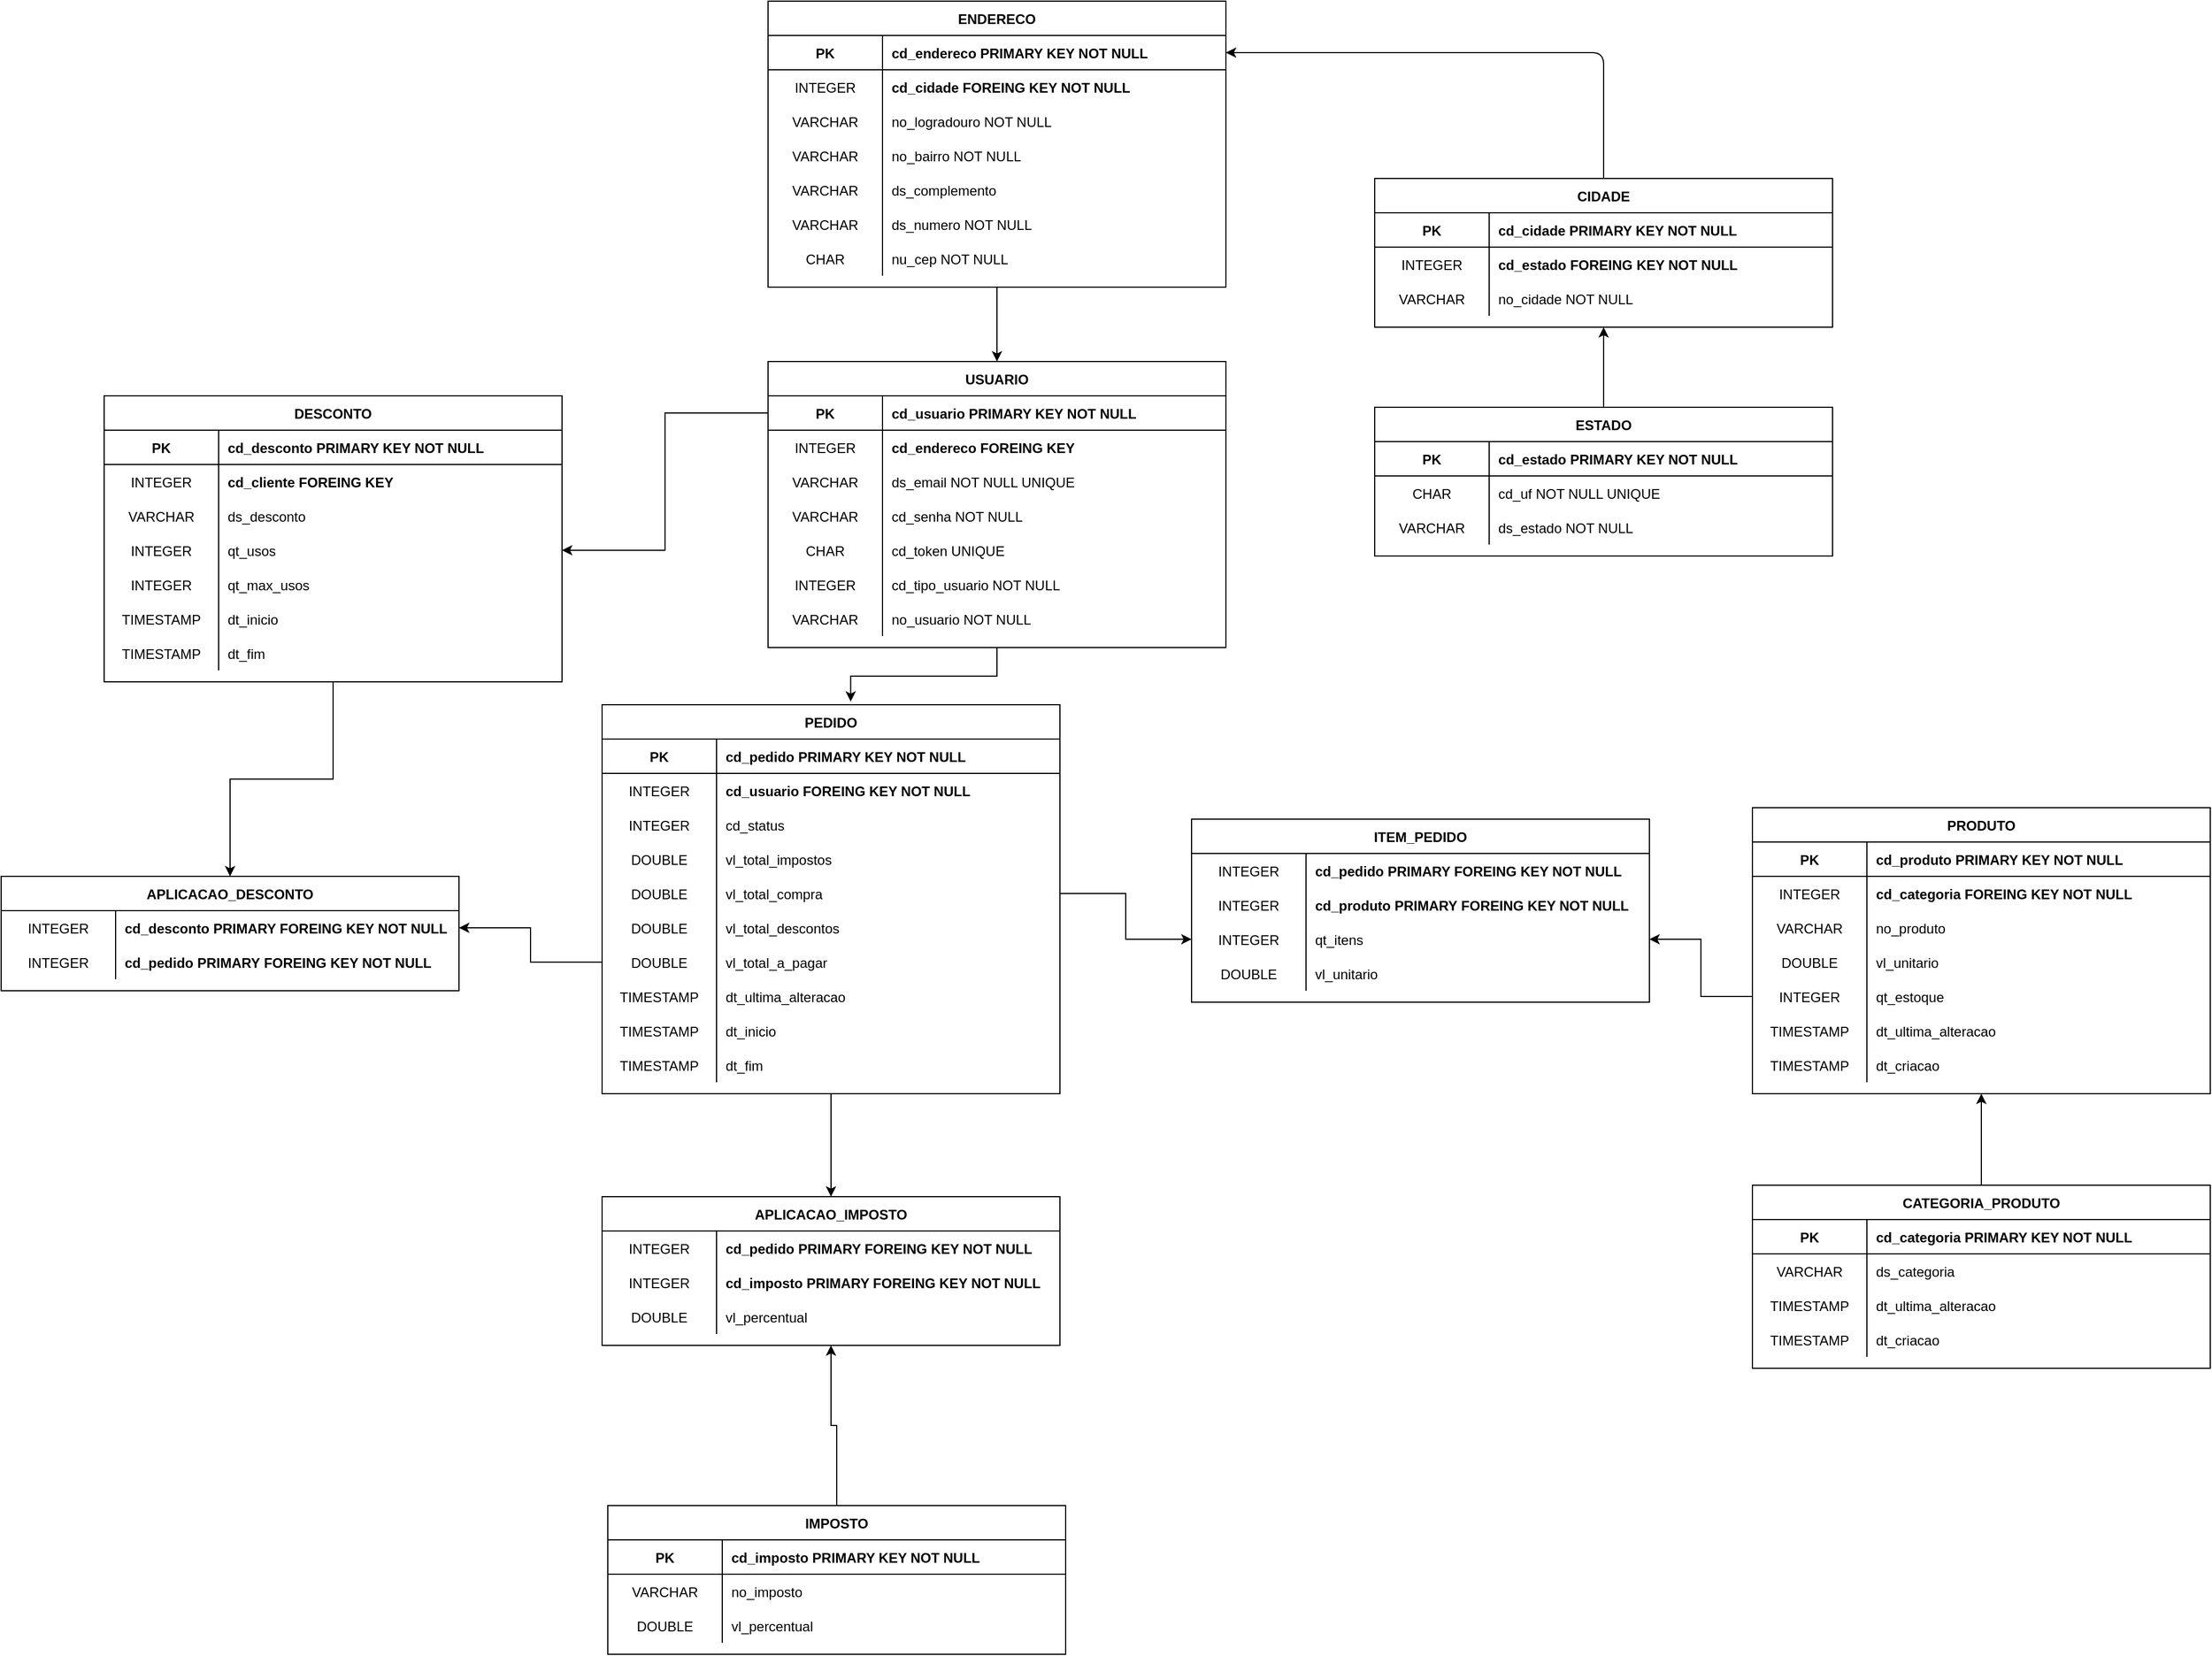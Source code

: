 <mxfile>
    <diagram id="R2lEEEUBdFMjLlhIrx00" name="Page-1">
        <mxGraphModel dx="2118" dy="1380" grid="1" gridSize="10" guides="1" tooltips="1" connect="1" arrows="1" fold="1" page="1" pageScale="1" pageWidth="850" pageHeight="1100" math="0" shadow="0" extFonts="Permanent Marker^https://fonts.googleapis.com/css?family=Permanent+Marker">
            <root>
                <mxCell id="0"/>
                <mxCell id="1" parent="0"/>
                <mxCell id="0a6LDaL-eGXmlTh7447E-182" style="edgeStyle=orthogonalEdgeStyle;rounded=0;orthogonalLoop=1;jettySize=auto;html=1;entryX=0.5;entryY=0;entryDx=0;entryDy=0;" parent="1" source="NvytRUbLDbaCBC3RIavk-57" target="0a6LDaL-eGXmlTh7447E-169" edge="1">
                    <mxGeometry relative="1" as="geometry"/>
                </mxCell>
                <mxCell id="NvytRUbLDbaCBC3RIavk-57" value="PEDIDO" style="shape=table;startSize=30;container=1;collapsible=1;childLayout=tableLayout;fixedRows=1;rowLines=0;fontStyle=1;align=center;resizeLast=1;" parent="1" vertex="1">
                    <mxGeometry x="-15" y="425" width="400" height="340" as="geometry"/>
                </mxCell>
                <mxCell id="NvytRUbLDbaCBC3RIavk-58" value="" style="shape=partialRectangle;collapsible=0;dropTarget=0;pointerEvents=0;fillColor=none;points=[[0,0.5],[1,0.5]];portConstraint=eastwest;top=0;left=0;right=0;bottom=1;" parent="NvytRUbLDbaCBC3RIavk-57" vertex="1">
                    <mxGeometry y="30" width="400" height="30" as="geometry"/>
                </mxCell>
                <mxCell id="NvytRUbLDbaCBC3RIavk-59" value="PK" style="shape=partialRectangle;overflow=hidden;connectable=0;fillColor=none;top=0;left=0;bottom=0;right=0;fontStyle=1;" parent="NvytRUbLDbaCBC3RIavk-58" vertex="1">
                    <mxGeometry width="100" height="30" as="geometry">
                        <mxRectangle width="100" height="30" as="alternateBounds"/>
                    </mxGeometry>
                </mxCell>
                <mxCell id="NvytRUbLDbaCBC3RIavk-60" value="cd_pedido PRIMARY KEY NOT NULL" style="shape=partialRectangle;overflow=hidden;connectable=0;fillColor=none;top=0;left=0;bottom=0;right=0;align=left;spacingLeft=6;fontStyle=1;" parent="NvytRUbLDbaCBC3RIavk-58" vertex="1">
                    <mxGeometry x="100" width="300" height="30" as="geometry">
                        <mxRectangle width="300" height="30" as="alternateBounds"/>
                    </mxGeometry>
                </mxCell>
                <mxCell id="0a6LDaL-eGXmlTh7447E-136" value="" style="shape=partialRectangle;collapsible=0;dropTarget=0;pointerEvents=0;fillColor=none;points=[[0,0.5],[1,0.5]];portConstraint=eastwest;top=0;left=0;right=0;bottom=0;" parent="NvytRUbLDbaCBC3RIavk-57" vertex="1">
                    <mxGeometry y="60" width="400" height="30" as="geometry"/>
                </mxCell>
                <mxCell id="0a6LDaL-eGXmlTh7447E-137" value="INTEGER" style="shape=partialRectangle;overflow=hidden;connectable=0;fillColor=none;top=0;left=0;bottom=0;right=0;" parent="0a6LDaL-eGXmlTh7447E-136" vertex="1">
                    <mxGeometry width="100" height="30" as="geometry">
                        <mxRectangle width="100" height="30" as="alternateBounds"/>
                    </mxGeometry>
                </mxCell>
                <mxCell id="0a6LDaL-eGXmlTh7447E-138" value="cd_usuario FOREING KEY NOT NULL" style="shape=partialRectangle;overflow=hidden;connectable=0;fillColor=none;top=0;left=0;bottom=0;right=0;align=left;spacingLeft=6;fontStyle=1" parent="0a6LDaL-eGXmlTh7447E-136" vertex="1">
                    <mxGeometry x="100" width="300" height="30" as="geometry">
                        <mxRectangle width="300" height="30" as="alternateBounds"/>
                    </mxGeometry>
                </mxCell>
                <mxCell id="0a6LDaL-eGXmlTh7447E-132" value="" style="shape=partialRectangle;collapsible=0;dropTarget=0;pointerEvents=0;fillColor=none;points=[[0,0.5],[1,0.5]];portConstraint=eastwest;top=0;left=0;right=0;bottom=0;" parent="NvytRUbLDbaCBC3RIavk-57" vertex="1">
                    <mxGeometry y="90" width="400" height="30" as="geometry"/>
                </mxCell>
                <mxCell id="0a6LDaL-eGXmlTh7447E-133" value="INTEGER" style="shape=partialRectangle;overflow=hidden;connectable=0;fillColor=none;top=0;left=0;bottom=0;right=0;" parent="0a6LDaL-eGXmlTh7447E-132" vertex="1">
                    <mxGeometry width="100" height="30" as="geometry">
                        <mxRectangle width="100" height="30" as="alternateBounds"/>
                    </mxGeometry>
                </mxCell>
                <mxCell id="0a6LDaL-eGXmlTh7447E-134" value="cd_status" style="shape=partialRectangle;overflow=hidden;connectable=0;fillColor=none;top=0;left=0;bottom=0;right=0;align=left;spacingLeft=6;" parent="0a6LDaL-eGXmlTh7447E-132" vertex="1">
                    <mxGeometry x="100" width="300" height="30" as="geometry">
                        <mxRectangle width="300" height="30" as="alternateBounds"/>
                    </mxGeometry>
                </mxCell>
                <mxCell id="0a6LDaL-eGXmlTh7447E-115" value="" style="shape=partialRectangle;collapsible=0;dropTarget=0;pointerEvents=0;fillColor=none;points=[[0,0.5],[1,0.5]];portConstraint=eastwest;top=0;left=0;right=0;bottom=0;" parent="NvytRUbLDbaCBC3RIavk-57" vertex="1">
                    <mxGeometry y="120" width="400" height="30" as="geometry"/>
                </mxCell>
                <mxCell id="0a6LDaL-eGXmlTh7447E-116" value="DOUBLE" style="shape=partialRectangle;overflow=hidden;connectable=0;fillColor=none;top=0;left=0;bottom=0;right=0;" parent="0a6LDaL-eGXmlTh7447E-115" vertex="1">
                    <mxGeometry width="100" height="30" as="geometry">
                        <mxRectangle width="100" height="30" as="alternateBounds"/>
                    </mxGeometry>
                </mxCell>
                <mxCell id="0a6LDaL-eGXmlTh7447E-117" value="vl_total_impostos" style="shape=partialRectangle;overflow=hidden;connectable=0;fillColor=none;top=0;left=0;bottom=0;right=0;align=left;spacingLeft=6;" parent="0a6LDaL-eGXmlTh7447E-115" vertex="1">
                    <mxGeometry x="100" width="300" height="30" as="geometry">
                        <mxRectangle width="300" height="30" as="alternateBounds"/>
                    </mxGeometry>
                </mxCell>
                <mxCell id="0a6LDaL-eGXmlTh7447E-14" value="" style="shape=partialRectangle;collapsible=0;dropTarget=0;pointerEvents=0;fillColor=none;points=[[0,0.5],[1,0.5]];portConstraint=eastwest;top=0;left=0;right=0;bottom=0;" parent="NvytRUbLDbaCBC3RIavk-57" vertex="1">
                    <mxGeometry y="150" width="400" height="30" as="geometry"/>
                </mxCell>
                <mxCell id="0a6LDaL-eGXmlTh7447E-15" value="DOUBLE" style="shape=partialRectangle;overflow=hidden;connectable=0;fillColor=none;top=0;left=0;bottom=0;right=0;" parent="0a6LDaL-eGXmlTh7447E-14" vertex="1">
                    <mxGeometry width="100" height="30" as="geometry">
                        <mxRectangle width="100" height="30" as="alternateBounds"/>
                    </mxGeometry>
                </mxCell>
                <mxCell id="0a6LDaL-eGXmlTh7447E-16" value="vl_total_compra" style="shape=partialRectangle;overflow=hidden;connectable=0;fillColor=none;top=0;left=0;bottom=0;right=0;align=left;spacingLeft=6;" parent="0a6LDaL-eGXmlTh7447E-14" vertex="1">
                    <mxGeometry x="100" width="300" height="30" as="geometry">
                        <mxRectangle width="300" height="30" as="alternateBounds"/>
                    </mxGeometry>
                </mxCell>
                <mxCell id="0a6LDaL-eGXmlTh7447E-20" value="" style="shape=partialRectangle;collapsible=0;dropTarget=0;pointerEvents=0;fillColor=none;points=[[0,0.5],[1,0.5]];portConstraint=eastwest;top=0;left=0;right=0;bottom=0;" parent="NvytRUbLDbaCBC3RIavk-57" vertex="1">
                    <mxGeometry y="180" width="400" height="30" as="geometry"/>
                </mxCell>
                <mxCell id="0a6LDaL-eGXmlTh7447E-21" value="DOUBLE" style="shape=partialRectangle;overflow=hidden;connectable=0;fillColor=none;top=0;left=0;bottom=0;right=0;" parent="0a6LDaL-eGXmlTh7447E-20" vertex="1">
                    <mxGeometry width="100" height="30" as="geometry">
                        <mxRectangle width="100" height="30" as="alternateBounds"/>
                    </mxGeometry>
                </mxCell>
                <mxCell id="0a6LDaL-eGXmlTh7447E-22" value="vl_total_descontos" style="shape=partialRectangle;overflow=hidden;connectable=0;fillColor=none;top=0;left=0;bottom=0;right=0;align=left;spacingLeft=6;" parent="0a6LDaL-eGXmlTh7447E-20" vertex="1">
                    <mxGeometry x="100" width="300" height="30" as="geometry">
                        <mxRectangle width="300" height="30" as="alternateBounds"/>
                    </mxGeometry>
                </mxCell>
                <mxCell id="0a6LDaL-eGXmlTh7447E-17" value="" style="shape=partialRectangle;collapsible=0;dropTarget=0;pointerEvents=0;fillColor=none;points=[[0,0.5],[1,0.5]];portConstraint=eastwest;top=0;left=0;right=0;bottom=0;" parent="NvytRUbLDbaCBC3RIavk-57" vertex="1">
                    <mxGeometry y="210" width="400" height="30" as="geometry"/>
                </mxCell>
                <mxCell id="0a6LDaL-eGXmlTh7447E-18" value="DOUBLE" style="shape=partialRectangle;overflow=hidden;connectable=0;fillColor=none;top=0;left=0;bottom=0;right=0;" parent="0a6LDaL-eGXmlTh7447E-17" vertex="1">
                    <mxGeometry width="100" height="30" as="geometry">
                        <mxRectangle width="100" height="30" as="alternateBounds"/>
                    </mxGeometry>
                </mxCell>
                <mxCell id="0a6LDaL-eGXmlTh7447E-19" value="vl_total_a_pagar" style="shape=partialRectangle;overflow=hidden;connectable=0;fillColor=none;top=0;left=0;bottom=0;right=0;align=left;spacingLeft=6;" parent="0a6LDaL-eGXmlTh7447E-17" vertex="1">
                    <mxGeometry x="100" width="300" height="30" as="geometry">
                        <mxRectangle width="300" height="30" as="alternateBounds"/>
                    </mxGeometry>
                </mxCell>
                <mxCell id="0a6LDaL-eGXmlTh7447E-8" value="" style="shape=partialRectangle;collapsible=0;dropTarget=0;pointerEvents=0;fillColor=none;points=[[0,0.5],[1,0.5]];portConstraint=eastwest;top=0;left=0;right=0;bottom=0;" parent="NvytRUbLDbaCBC3RIavk-57" vertex="1">
                    <mxGeometry y="240" width="400" height="30" as="geometry"/>
                </mxCell>
                <mxCell id="0a6LDaL-eGXmlTh7447E-9" value="TIMESTAMP" style="shape=partialRectangle;overflow=hidden;connectable=0;fillColor=none;top=0;left=0;bottom=0;right=0;" parent="0a6LDaL-eGXmlTh7447E-8" vertex="1">
                    <mxGeometry width="100" height="30" as="geometry">
                        <mxRectangle width="100" height="30" as="alternateBounds"/>
                    </mxGeometry>
                </mxCell>
                <mxCell id="0a6LDaL-eGXmlTh7447E-10" value="dt_ultima_alteracao" style="shape=partialRectangle;overflow=hidden;connectable=0;fillColor=none;top=0;left=0;bottom=0;right=0;align=left;spacingLeft=6;" parent="0a6LDaL-eGXmlTh7447E-8" vertex="1">
                    <mxGeometry x="100" width="300" height="30" as="geometry">
                        <mxRectangle width="300" height="30" as="alternateBounds"/>
                    </mxGeometry>
                </mxCell>
                <mxCell id="0a6LDaL-eGXmlTh7447E-32" value="" style="shape=partialRectangle;collapsible=0;dropTarget=0;pointerEvents=0;fillColor=none;points=[[0,0.5],[1,0.5]];portConstraint=eastwest;top=0;left=0;right=0;bottom=0;" parent="NvytRUbLDbaCBC3RIavk-57" vertex="1">
                    <mxGeometry y="270" width="400" height="30" as="geometry"/>
                </mxCell>
                <mxCell id="0a6LDaL-eGXmlTh7447E-33" value="TIMESTAMP" style="shape=partialRectangle;overflow=hidden;connectable=0;fillColor=none;top=0;left=0;bottom=0;right=0;" parent="0a6LDaL-eGXmlTh7447E-32" vertex="1">
                    <mxGeometry width="100" height="30" as="geometry">
                        <mxRectangle width="100" height="30" as="alternateBounds"/>
                    </mxGeometry>
                </mxCell>
                <mxCell id="0a6LDaL-eGXmlTh7447E-34" value="dt_inicio" style="shape=partialRectangle;overflow=hidden;connectable=0;fillColor=none;top=0;left=0;bottom=0;right=0;align=left;spacingLeft=6;" parent="0a6LDaL-eGXmlTh7447E-32" vertex="1">
                    <mxGeometry x="100" width="300" height="30" as="geometry">
                        <mxRectangle width="300" height="30" as="alternateBounds"/>
                    </mxGeometry>
                </mxCell>
                <mxCell id="NvytRUbLDbaCBC3RIavk-64" value="" style="shape=partialRectangle;collapsible=0;dropTarget=0;pointerEvents=0;fillColor=none;points=[[0,0.5],[1,0.5]];portConstraint=eastwest;top=0;left=0;right=0;bottom=0;" parent="NvytRUbLDbaCBC3RIavk-57" vertex="1">
                    <mxGeometry y="300" width="400" height="30" as="geometry"/>
                </mxCell>
                <mxCell id="NvytRUbLDbaCBC3RIavk-65" value="TIMESTAMP" style="shape=partialRectangle;overflow=hidden;connectable=0;fillColor=none;top=0;left=0;bottom=0;right=0;" parent="NvytRUbLDbaCBC3RIavk-64" vertex="1">
                    <mxGeometry width="100" height="30" as="geometry">
                        <mxRectangle width="100" height="30" as="alternateBounds"/>
                    </mxGeometry>
                </mxCell>
                <mxCell id="NvytRUbLDbaCBC3RIavk-66" value="dt_fim" style="shape=partialRectangle;overflow=hidden;connectable=0;fillColor=none;top=0;left=0;bottom=0;right=0;align=left;spacingLeft=6;" parent="NvytRUbLDbaCBC3RIavk-64" vertex="1">
                    <mxGeometry x="100" width="300" height="30" as="geometry">
                        <mxRectangle width="300" height="30" as="alternateBounds"/>
                    </mxGeometry>
                </mxCell>
                <mxCell id="0a6LDaL-eGXmlTh7447E-159" style="edgeStyle=orthogonalEdgeStyle;rounded=0;orthogonalLoop=1;jettySize=auto;html=1;entryX=0.5;entryY=0;entryDx=0;entryDy=0;" parent="1" source="0a6LDaL-eGXmlTh7447E-1" target="0a6LDaL-eGXmlTh7447E-152" edge="1">
                    <mxGeometry relative="1" as="geometry"/>
                </mxCell>
                <mxCell id="0a6LDaL-eGXmlTh7447E-1" value="DESCONTO" style="shape=table;startSize=30;container=1;collapsible=1;childLayout=tableLayout;fixedRows=1;rowLines=0;fontStyle=1;align=center;resizeLast=1;" parent="1" vertex="1">
                    <mxGeometry x="-450" y="155" width="400" height="250" as="geometry"/>
                </mxCell>
                <mxCell id="0a6LDaL-eGXmlTh7447E-2" value="" style="shape=partialRectangle;collapsible=0;dropTarget=0;pointerEvents=0;fillColor=none;points=[[0,0.5],[1,0.5]];portConstraint=eastwest;top=0;left=0;right=0;bottom=1;" parent="0a6LDaL-eGXmlTh7447E-1" vertex="1">
                    <mxGeometry y="30" width="400" height="30" as="geometry"/>
                </mxCell>
                <mxCell id="0a6LDaL-eGXmlTh7447E-3" value="PK" style="shape=partialRectangle;overflow=hidden;connectable=0;fillColor=none;top=0;left=0;bottom=0;right=0;fontStyle=1;" parent="0a6LDaL-eGXmlTh7447E-2" vertex="1">
                    <mxGeometry width="100" height="30" as="geometry">
                        <mxRectangle width="100" height="30" as="alternateBounds"/>
                    </mxGeometry>
                </mxCell>
                <mxCell id="0a6LDaL-eGXmlTh7447E-4" value="cd_desconto PRIMARY KEY NOT NULL" style="shape=partialRectangle;overflow=hidden;connectable=0;fillColor=none;top=0;left=0;bottom=0;right=0;align=left;spacingLeft=6;fontStyle=1;" parent="0a6LDaL-eGXmlTh7447E-2" vertex="1">
                    <mxGeometry x="100" width="300" height="30" as="geometry">
                        <mxRectangle width="300" height="30" as="alternateBounds"/>
                    </mxGeometry>
                </mxCell>
                <mxCell id="0a6LDaL-eGXmlTh7447E-5" value="" style="shape=partialRectangle;collapsible=0;dropTarget=0;pointerEvents=0;fillColor=none;points=[[0,0.5],[1,0.5]];portConstraint=eastwest;top=0;left=0;right=0;bottom=0;" parent="0a6LDaL-eGXmlTh7447E-1" vertex="1">
                    <mxGeometry y="60" width="400" height="30" as="geometry"/>
                </mxCell>
                <mxCell id="0a6LDaL-eGXmlTh7447E-6" value="INTEGER" style="shape=partialRectangle;overflow=hidden;connectable=0;fillColor=none;top=0;left=0;bottom=0;right=0;" parent="0a6LDaL-eGXmlTh7447E-5" vertex="1">
                    <mxGeometry width="100" height="30" as="geometry">
                        <mxRectangle width="100" height="30" as="alternateBounds"/>
                    </mxGeometry>
                </mxCell>
                <mxCell id="0a6LDaL-eGXmlTh7447E-7" value="cd_cliente FOREING KEY" style="shape=partialRectangle;overflow=hidden;connectable=0;fillColor=none;top=0;left=0;bottom=0;right=0;align=left;spacingLeft=6;fontStyle=1" parent="0a6LDaL-eGXmlTh7447E-5" vertex="1">
                    <mxGeometry x="100" width="300" height="30" as="geometry">
                        <mxRectangle width="300" height="30" as="alternateBounds"/>
                    </mxGeometry>
                </mxCell>
                <mxCell id="0a6LDaL-eGXmlTh7447E-104" value="" style="shape=partialRectangle;collapsible=0;dropTarget=0;pointerEvents=0;fillColor=none;points=[[0,0.5],[1,0.5]];portConstraint=eastwest;top=0;left=0;right=0;bottom=0;" parent="0a6LDaL-eGXmlTh7447E-1" vertex="1">
                    <mxGeometry y="90" width="400" height="30" as="geometry"/>
                </mxCell>
                <mxCell id="0a6LDaL-eGXmlTh7447E-105" value="VARCHAR" style="shape=partialRectangle;overflow=hidden;connectable=0;fillColor=none;top=0;left=0;bottom=0;right=0;" parent="0a6LDaL-eGXmlTh7447E-104" vertex="1">
                    <mxGeometry width="100" height="30" as="geometry">
                        <mxRectangle width="100" height="30" as="alternateBounds"/>
                    </mxGeometry>
                </mxCell>
                <mxCell id="0a6LDaL-eGXmlTh7447E-106" value="ds_desconto" style="shape=partialRectangle;overflow=hidden;connectable=0;fillColor=none;top=0;left=0;bottom=0;right=0;align=left;spacingLeft=6;" parent="0a6LDaL-eGXmlTh7447E-104" vertex="1">
                    <mxGeometry x="100" width="300" height="30" as="geometry">
                        <mxRectangle width="300" height="30" as="alternateBounds"/>
                    </mxGeometry>
                </mxCell>
                <mxCell id="0a6LDaL-eGXmlTh7447E-89" value="" style="shape=partialRectangle;collapsible=0;dropTarget=0;pointerEvents=0;fillColor=none;points=[[0,0.5],[1,0.5]];portConstraint=eastwest;top=0;left=0;right=0;bottom=0;" parent="0a6LDaL-eGXmlTh7447E-1" vertex="1">
                    <mxGeometry y="120" width="400" height="30" as="geometry"/>
                </mxCell>
                <mxCell id="0a6LDaL-eGXmlTh7447E-90" value="INTEGER" style="shape=partialRectangle;overflow=hidden;connectable=0;fillColor=none;top=0;left=0;bottom=0;right=0;" parent="0a6LDaL-eGXmlTh7447E-89" vertex="1">
                    <mxGeometry width="100" height="30" as="geometry">
                        <mxRectangle width="100" height="30" as="alternateBounds"/>
                    </mxGeometry>
                </mxCell>
                <mxCell id="0a6LDaL-eGXmlTh7447E-91" value="qt_usos" style="shape=partialRectangle;overflow=hidden;connectable=0;fillColor=none;top=0;left=0;bottom=0;right=0;align=left;spacingLeft=6;" parent="0a6LDaL-eGXmlTh7447E-89" vertex="1">
                    <mxGeometry x="100" width="300" height="30" as="geometry">
                        <mxRectangle width="300" height="30" as="alternateBounds"/>
                    </mxGeometry>
                </mxCell>
                <mxCell id="0a6LDaL-eGXmlTh7447E-92" value="" style="shape=partialRectangle;collapsible=0;dropTarget=0;pointerEvents=0;fillColor=none;points=[[0,0.5],[1,0.5]];portConstraint=eastwest;top=0;left=0;right=0;bottom=0;" parent="0a6LDaL-eGXmlTh7447E-1" vertex="1">
                    <mxGeometry y="150" width="400" height="30" as="geometry"/>
                </mxCell>
                <mxCell id="0a6LDaL-eGXmlTh7447E-93" value="INTEGER" style="shape=partialRectangle;overflow=hidden;connectable=0;fillColor=none;top=0;left=0;bottom=0;right=0;" parent="0a6LDaL-eGXmlTh7447E-92" vertex="1">
                    <mxGeometry width="100" height="30" as="geometry">
                        <mxRectangle width="100" height="30" as="alternateBounds"/>
                    </mxGeometry>
                </mxCell>
                <mxCell id="0a6LDaL-eGXmlTh7447E-94" value="qt_max_usos" style="shape=partialRectangle;overflow=hidden;connectable=0;fillColor=none;top=0;left=0;bottom=0;right=0;align=left;spacingLeft=6;" parent="0a6LDaL-eGXmlTh7447E-92" vertex="1">
                    <mxGeometry x="100" width="300" height="30" as="geometry">
                        <mxRectangle width="300" height="30" as="alternateBounds"/>
                    </mxGeometry>
                </mxCell>
                <mxCell id="0a6LDaL-eGXmlTh7447E-26" value="" style="shape=partialRectangle;collapsible=0;dropTarget=0;pointerEvents=0;fillColor=none;points=[[0,0.5],[1,0.5]];portConstraint=eastwest;top=0;left=0;right=0;bottom=0;" parent="0a6LDaL-eGXmlTh7447E-1" vertex="1">
                    <mxGeometry y="180" width="400" height="30" as="geometry"/>
                </mxCell>
                <mxCell id="0a6LDaL-eGXmlTh7447E-27" value="TIMESTAMP" style="shape=partialRectangle;overflow=hidden;connectable=0;fillColor=none;top=0;left=0;bottom=0;right=0;" parent="0a6LDaL-eGXmlTh7447E-26" vertex="1">
                    <mxGeometry width="100" height="30" as="geometry">
                        <mxRectangle width="100" height="30" as="alternateBounds"/>
                    </mxGeometry>
                </mxCell>
                <mxCell id="0a6LDaL-eGXmlTh7447E-28" value="dt_inicio" style="shape=partialRectangle;overflow=hidden;connectable=0;fillColor=none;top=0;left=0;bottom=0;right=0;align=left;spacingLeft=6;" parent="0a6LDaL-eGXmlTh7447E-26" vertex="1">
                    <mxGeometry x="100" width="300" height="30" as="geometry">
                        <mxRectangle width="300" height="30" as="alternateBounds"/>
                    </mxGeometry>
                </mxCell>
                <mxCell id="0a6LDaL-eGXmlTh7447E-29" value="" style="shape=partialRectangle;collapsible=0;dropTarget=0;pointerEvents=0;fillColor=none;points=[[0,0.5],[1,0.5]];portConstraint=eastwest;top=0;left=0;right=0;bottom=0;" parent="0a6LDaL-eGXmlTh7447E-1" vertex="1">
                    <mxGeometry y="210" width="400" height="30" as="geometry"/>
                </mxCell>
                <mxCell id="0a6LDaL-eGXmlTh7447E-30" value="TIMESTAMP" style="shape=partialRectangle;overflow=hidden;connectable=0;fillColor=none;top=0;left=0;bottom=0;right=0;" parent="0a6LDaL-eGXmlTh7447E-29" vertex="1">
                    <mxGeometry width="100" height="30" as="geometry">
                        <mxRectangle width="100" height="30" as="alternateBounds"/>
                    </mxGeometry>
                </mxCell>
                <mxCell id="0a6LDaL-eGXmlTh7447E-31" value="dt_fim" style="shape=partialRectangle;overflow=hidden;connectable=0;fillColor=none;top=0;left=0;bottom=0;right=0;align=left;spacingLeft=6;" parent="0a6LDaL-eGXmlTh7447E-29" vertex="1">
                    <mxGeometry x="100" width="300" height="30" as="geometry">
                        <mxRectangle width="300" height="30" as="alternateBounds"/>
                    </mxGeometry>
                </mxCell>
                <mxCell id="0a6LDaL-eGXmlTh7447E-35" value="ITEM_PEDIDO" style="shape=table;startSize=30;container=1;collapsible=1;childLayout=tableLayout;fixedRows=1;rowLines=0;fontStyle=1;align=center;resizeLast=1;" parent="1" vertex="1">
                    <mxGeometry x="500" y="525" width="400" height="160" as="geometry"/>
                </mxCell>
                <mxCell id="0a6LDaL-eGXmlTh7447E-39" value="" style="shape=partialRectangle;collapsible=0;dropTarget=0;pointerEvents=0;fillColor=none;points=[[0,0.5],[1,0.5]];portConstraint=eastwest;top=0;left=0;right=0;bottom=0;" parent="0a6LDaL-eGXmlTh7447E-35" vertex="1">
                    <mxGeometry y="30" width="400" height="30" as="geometry"/>
                </mxCell>
                <mxCell id="0a6LDaL-eGXmlTh7447E-40" value="INTEGER" style="shape=partialRectangle;overflow=hidden;connectable=0;fillColor=none;top=0;left=0;bottom=0;right=0;" parent="0a6LDaL-eGXmlTh7447E-39" vertex="1">
                    <mxGeometry width="100" height="30" as="geometry">
                        <mxRectangle width="100" height="30" as="alternateBounds"/>
                    </mxGeometry>
                </mxCell>
                <mxCell id="0a6LDaL-eGXmlTh7447E-41" value="cd_pedido PRIMARY FOREING KEY NOT NULL" style="shape=partialRectangle;overflow=hidden;connectable=0;fillColor=none;top=0;left=0;bottom=0;right=0;align=left;spacingLeft=6;fontStyle=1" parent="0a6LDaL-eGXmlTh7447E-39" vertex="1">
                    <mxGeometry x="100" width="300" height="30" as="geometry">
                        <mxRectangle width="300" height="30" as="alternateBounds"/>
                    </mxGeometry>
                </mxCell>
                <mxCell id="0a6LDaL-eGXmlTh7447E-69" value="" style="shape=partialRectangle;collapsible=0;dropTarget=0;pointerEvents=0;fillColor=none;points=[[0,0.5],[1,0.5]];portConstraint=eastwest;top=0;left=0;right=0;bottom=0;" parent="0a6LDaL-eGXmlTh7447E-35" vertex="1">
                    <mxGeometry y="60" width="400" height="30" as="geometry"/>
                </mxCell>
                <mxCell id="0a6LDaL-eGXmlTh7447E-70" value="INTEGER" style="shape=partialRectangle;overflow=hidden;connectable=0;fillColor=none;top=0;left=0;bottom=0;right=0;" parent="0a6LDaL-eGXmlTh7447E-69" vertex="1">
                    <mxGeometry width="100" height="30" as="geometry">
                        <mxRectangle width="100" height="30" as="alternateBounds"/>
                    </mxGeometry>
                </mxCell>
                <mxCell id="0a6LDaL-eGXmlTh7447E-71" value="cd_produto PRIMARY FOREING KEY NOT NULL" style="shape=partialRectangle;overflow=hidden;connectable=0;fillColor=none;top=0;left=0;bottom=0;right=0;align=left;spacingLeft=6;fontStyle=1" parent="0a6LDaL-eGXmlTh7447E-69" vertex="1">
                    <mxGeometry x="100" width="300" height="30" as="geometry">
                        <mxRectangle width="300" height="30" as="alternateBounds"/>
                    </mxGeometry>
                </mxCell>
                <mxCell id="0a6LDaL-eGXmlTh7447E-66" value="" style="shape=partialRectangle;collapsible=0;dropTarget=0;pointerEvents=0;fillColor=none;points=[[0,0.5],[1,0.5]];portConstraint=eastwest;top=0;left=0;right=0;bottom=0;" parent="0a6LDaL-eGXmlTh7447E-35" vertex="1">
                    <mxGeometry y="90" width="400" height="30" as="geometry"/>
                </mxCell>
                <mxCell id="0a6LDaL-eGXmlTh7447E-67" value="INTEGER" style="shape=partialRectangle;overflow=hidden;connectable=0;fillColor=none;top=0;left=0;bottom=0;right=0;" parent="0a6LDaL-eGXmlTh7447E-66" vertex="1">
                    <mxGeometry width="100" height="30" as="geometry">
                        <mxRectangle width="100" height="30" as="alternateBounds"/>
                    </mxGeometry>
                </mxCell>
                <mxCell id="0a6LDaL-eGXmlTh7447E-68" value="qt_itens" style="shape=partialRectangle;overflow=hidden;connectable=0;fillColor=none;top=0;left=0;bottom=0;right=0;align=left;spacingLeft=6;" parent="0a6LDaL-eGXmlTh7447E-66" vertex="1">
                    <mxGeometry x="100" width="300" height="30" as="geometry">
                        <mxRectangle width="300" height="30" as="alternateBounds"/>
                    </mxGeometry>
                </mxCell>
                <mxCell id="0a6LDaL-eGXmlTh7447E-108" value="" style="shape=partialRectangle;collapsible=0;dropTarget=0;pointerEvents=0;fillColor=none;points=[[0,0.5],[1,0.5]];portConstraint=eastwest;top=0;left=0;right=0;bottom=0;" parent="0a6LDaL-eGXmlTh7447E-35" vertex="1">
                    <mxGeometry y="120" width="400" height="30" as="geometry"/>
                </mxCell>
                <mxCell id="0a6LDaL-eGXmlTh7447E-109" value="DOUBLE" style="shape=partialRectangle;overflow=hidden;connectable=0;fillColor=none;top=0;left=0;bottom=0;right=0;" parent="0a6LDaL-eGXmlTh7447E-108" vertex="1">
                    <mxGeometry width="100" height="30" as="geometry">
                        <mxRectangle width="100" height="30" as="alternateBounds"/>
                    </mxGeometry>
                </mxCell>
                <mxCell id="0a6LDaL-eGXmlTh7447E-110" value="vl_unitario" style="shape=partialRectangle;overflow=hidden;connectable=0;fillColor=none;top=0;left=0;bottom=0;right=0;align=left;spacingLeft=6;" parent="0a6LDaL-eGXmlTh7447E-108" vertex="1">
                    <mxGeometry x="100" width="300" height="30" as="geometry">
                        <mxRectangle width="300" height="30" as="alternateBounds"/>
                    </mxGeometry>
                </mxCell>
                <mxCell id="0a6LDaL-eGXmlTh7447E-42" value="PRODUTO" style="shape=table;startSize=30;container=1;collapsible=1;childLayout=tableLayout;fixedRows=1;rowLines=0;fontStyle=1;align=center;resizeLast=1;" parent="1" vertex="1">
                    <mxGeometry x="990" y="515" width="400" height="250" as="geometry"/>
                </mxCell>
                <mxCell id="0a6LDaL-eGXmlTh7447E-43" value="" style="shape=partialRectangle;collapsible=0;dropTarget=0;pointerEvents=0;fillColor=none;points=[[0,0.5],[1,0.5]];portConstraint=eastwest;top=0;left=0;right=0;bottom=1;" parent="0a6LDaL-eGXmlTh7447E-42" vertex="1">
                    <mxGeometry y="30" width="400" height="30" as="geometry"/>
                </mxCell>
                <mxCell id="0a6LDaL-eGXmlTh7447E-44" value="PK" style="shape=partialRectangle;overflow=hidden;connectable=0;fillColor=none;top=0;left=0;bottom=0;right=0;fontStyle=1;" parent="0a6LDaL-eGXmlTh7447E-43" vertex="1">
                    <mxGeometry width="100" height="30" as="geometry">
                        <mxRectangle width="100" height="30" as="alternateBounds"/>
                    </mxGeometry>
                </mxCell>
                <mxCell id="0a6LDaL-eGXmlTh7447E-45" value="cd_produto PRIMARY KEY NOT NULL" style="shape=partialRectangle;overflow=hidden;connectable=0;fillColor=none;top=0;left=0;bottom=0;right=0;align=left;spacingLeft=6;fontStyle=1;" parent="0a6LDaL-eGXmlTh7447E-43" vertex="1">
                    <mxGeometry x="100" width="300" height="30" as="geometry">
                        <mxRectangle width="300" height="30" as="alternateBounds"/>
                    </mxGeometry>
                </mxCell>
                <mxCell id="0a6LDaL-eGXmlTh7447E-46" value="" style="shape=partialRectangle;collapsible=0;dropTarget=0;pointerEvents=0;fillColor=none;points=[[0,0.5],[1,0.5]];portConstraint=eastwest;top=0;left=0;right=0;bottom=0;" parent="0a6LDaL-eGXmlTh7447E-42" vertex="1">
                    <mxGeometry y="60" width="400" height="30" as="geometry"/>
                </mxCell>
                <mxCell id="0a6LDaL-eGXmlTh7447E-47" value="INTEGER" style="shape=partialRectangle;overflow=hidden;connectable=0;fillColor=none;top=0;left=0;bottom=0;right=0;" parent="0a6LDaL-eGXmlTh7447E-46" vertex="1">
                    <mxGeometry width="100" height="30" as="geometry">
                        <mxRectangle width="100" height="30" as="alternateBounds"/>
                    </mxGeometry>
                </mxCell>
                <mxCell id="0a6LDaL-eGXmlTh7447E-48" value="cd_categoria FOREING KEY NOT NULL" style="shape=partialRectangle;overflow=hidden;connectable=0;fillColor=none;top=0;left=0;bottom=0;right=0;align=left;spacingLeft=6;fontStyle=1" parent="0a6LDaL-eGXmlTh7447E-46" vertex="1">
                    <mxGeometry x="100" width="300" height="30" as="geometry">
                        <mxRectangle width="300" height="30" as="alternateBounds"/>
                    </mxGeometry>
                </mxCell>
                <mxCell id="164" value="" style="shape=partialRectangle;collapsible=0;dropTarget=0;pointerEvents=0;fillColor=none;points=[[0,0.5],[1,0.5]];portConstraint=eastwest;top=0;left=0;right=0;bottom=0;" parent="0a6LDaL-eGXmlTh7447E-42" vertex="1">
                    <mxGeometry y="90" width="400" height="30" as="geometry"/>
                </mxCell>
                <mxCell id="165" value="VARCHAR" style="shape=partialRectangle;overflow=hidden;connectable=0;fillColor=none;top=0;left=0;bottom=0;right=0;" parent="164" vertex="1">
                    <mxGeometry width="100" height="30" as="geometry">
                        <mxRectangle width="100" height="30" as="alternateBounds"/>
                    </mxGeometry>
                </mxCell>
                <mxCell id="166" value="no_produto" style="shape=partialRectangle;overflow=hidden;connectable=0;fillColor=none;top=0;left=0;bottom=0;right=0;align=left;spacingLeft=6;" parent="164" vertex="1">
                    <mxGeometry x="100" width="300" height="30" as="geometry">
                        <mxRectangle width="300" height="30" as="alternateBounds"/>
                    </mxGeometry>
                </mxCell>
                <mxCell id="0a6LDaL-eGXmlTh7447E-184" value="" style="shape=partialRectangle;collapsible=0;dropTarget=0;pointerEvents=0;fillColor=none;points=[[0,0.5],[1,0.5]];portConstraint=eastwest;top=0;left=0;right=0;bottom=0;" parent="0a6LDaL-eGXmlTh7447E-42" vertex="1">
                    <mxGeometry y="120" width="400" height="30" as="geometry"/>
                </mxCell>
                <mxCell id="0a6LDaL-eGXmlTh7447E-185" value="DOUBLE" style="shape=partialRectangle;overflow=hidden;connectable=0;fillColor=none;top=0;left=0;bottom=0;right=0;" parent="0a6LDaL-eGXmlTh7447E-184" vertex="1">
                    <mxGeometry width="100" height="30" as="geometry">
                        <mxRectangle width="100" height="30" as="alternateBounds"/>
                    </mxGeometry>
                </mxCell>
                <mxCell id="0a6LDaL-eGXmlTh7447E-186" value="vl_unitario" style="shape=partialRectangle;overflow=hidden;connectable=0;fillColor=none;top=0;left=0;bottom=0;right=0;align=left;spacingLeft=6;" parent="0a6LDaL-eGXmlTh7447E-184" vertex="1">
                    <mxGeometry x="100" width="300" height="30" as="geometry">
                        <mxRectangle width="300" height="30" as="alternateBounds"/>
                    </mxGeometry>
                </mxCell>
                <mxCell id="0a6LDaL-eGXmlTh7447E-49" value="" style="shape=partialRectangle;collapsible=0;dropTarget=0;pointerEvents=0;fillColor=none;points=[[0,0.5],[1,0.5]];portConstraint=eastwest;top=0;left=0;right=0;bottom=0;" parent="0a6LDaL-eGXmlTh7447E-42" vertex="1">
                    <mxGeometry y="150" width="400" height="30" as="geometry"/>
                </mxCell>
                <mxCell id="0a6LDaL-eGXmlTh7447E-50" value="INTEGER" style="shape=partialRectangle;overflow=hidden;connectable=0;fillColor=none;top=0;left=0;bottom=0;right=0;" parent="0a6LDaL-eGXmlTh7447E-49" vertex="1">
                    <mxGeometry width="100" height="30" as="geometry">
                        <mxRectangle width="100" height="30" as="alternateBounds"/>
                    </mxGeometry>
                </mxCell>
                <mxCell id="0a6LDaL-eGXmlTh7447E-51" value="qt_estoque" style="shape=partialRectangle;overflow=hidden;connectable=0;fillColor=none;top=0;left=0;bottom=0;right=0;align=left;spacingLeft=6;" parent="0a6LDaL-eGXmlTh7447E-49" vertex="1">
                    <mxGeometry x="100" width="300" height="30" as="geometry">
                        <mxRectangle width="300" height="30" as="alternateBounds"/>
                    </mxGeometry>
                </mxCell>
                <mxCell id="0a6LDaL-eGXmlTh7447E-61" value="" style="shape=partialRectangle;collapsible=0;dropTarget=0;pointerEvents=0;fillColor=none;points=[[0,0.5],[1,0.5]];portConstraint=eastwest;top=0;left=0;right=0;bottom=0;" parent="0a6LDaL-eGXmlTh7447E-42" vertex="1">
                    <mxGeometry y="180" width="400" height="30" as="geometry"/>
                </mxCell>
                <mxCell id="0a6LDaL-eGXmlTh7447E-62" value="TIMESTAMP" style="shape=partialRectangle;overflow=hidden;connectable=0;fillColor=none;top=0;left=0;bottom=0;right=0;" parent="0a6LDaL-eGXmlTh7447E-61" vertex="1">
                    <mxGeometry width="100" height="30" as="geometry">
                        <mxRectangle width="100" height="30" as="alternateBounds"/>
                    </mxGeometry>
                </mxCell>
                <mxCell id="0a6LDaL-eGXmlTh7447E-63" value="dt_ultima_alteracao" style="shape=partialRectangle;overflow=hidden;connectable=0;fillColor=none;top=0;left=0;bottom=0;right=0;align=left;spacingLeft=6;" parent="0a6LDaL-eGXmlTh7447E-61" vertex="1">
                    <mxGeometry x="100" width="300" height="30" as="geometry">
                        <mxRectangle width="300" height="30" as="alternateBounds"/>
                    </mxGeometry>
                </mxCell>
                <mxCell id="0a6LDaL-eGXmlTh7447E-55" value="" style="shape=partialRectangle;collapsible=0;dropTarget=0;pointerEvents=0;fillColor=none;points=[[0,0.5],[1,0.5]];portConstraint=eastwest;top=0;left=0;right=0;bottom=0;" parent="0a6LDaL-eGXmlTh7447E-42" vertex="1">
                    <mxGeometry y="210" width="400" height="30" as="geometry"/>
                </mxCell>
                <mxCell id="0a6LDaL-eGXmlTh7447E-56" value="TIMESTAMP" style="shape=partialRectangle;overflow=hidden;connectable=0;fillColor=none;top=0;left=0;bottom=0;right=0;" parent="0a6LDaL-eGXmlTh7447E-55" vertex="1">
                    <mxGeometry width="100" height="30" as="geometry">
                        <mxRectangle width="100" height="30" as="alternateBounds"/>
                    </mxGeometry>
                </mxCell>
                <mxCell id="0a6LDaL-eGXmlTh7447E-57" value="dt_criacao" style="shape=partialRectangle;overflow=hidden;connectable=0;fillColor=none;top=0;left=0;bottom=0;right=0;align=left;spacingLeft=6;" parent="0a6LDaL-eGXmlTh7447E-55" vertex="1">
                    <mxGeometry x="100" width="300" height="30" as="geometry">
                        <mxRectangle width="300" height="30" as="alternateBounds"/>
                    </mxGeometry>
                </mxCell>
                <mxCell id="0a6LDaL-eGXmlTh7447E-135" style="edgeStyle=orthogonalEdgeStyle;rounded=0;orthogonalLoop=1;jettySize=auto;html=1;entryX=0.543;entryY=-0.008;entryDx=0;entryDy=0;entryPerimeter=0;" parent="1" source="0a6LDaL-eGXmlTh7447E-73" target="NvytRUbLDbaCBC3RIavk-57" edge="1">
                    <mxGeometry relative="1" as="geometry"/>
                </mxCell>
                <mxCell id="0a6LDaL-eGXmlTh7447E-73" value="USUARIO" style="shape=table;startSize=30;container=1;collapsible=1;childLayout=tableLayout;fixedRows=1;rowLines=0;fontStyle=1;align=center;resizeLast=1;" parent="1" vertex="1">
                    <mxGeometry x="130" y="125" width="400" height="250" as="geometry"/>
                </mxCell>
                <mxCell id="0a6LDaL-eGXmlTh7447E-74" value="" style="shape=partialRectangle;collapsible=0;dropTarget=0;pointerEvents=0;fillColor=none;points=[[0,0.5],[1,0.5]];portConstraint=eastwest;top=0;left=0;right=0;bottom=1;" parent="0a6LDaL-eGXmlTh7447E-73" vertex="1">
                    <mxGeometry y="30" width="400" height="30" as="geometry"/>
                </mxCell>
                <mxCell id="0a6LDaL-eGXmlTh7447E-75" value="PK" style="shape=partialRectangle;overflow=hidden;connectable=0;fillColor=none;top=0;left=0;bottom=0;right=0;fontStyle=1;" parent="0a6LDaL-eGXmlTh7447E-74" vertex="1">
                    <mxGeometry width="100" height="30" as="geometry">
                        <mxRectangle width="100" height="30" as="alternateBounds"/>
                    </mxGeometry>
                </mxCell>
                <mxCell id="0a6LDaL-eGXmlTh7447E-76" value="cd_usuario PRIMARY KEY NOT NULL" style="shape=partialRectangle;overflow=hidden;connectable=0;fillColor=none;top=0;left=0;bottom=0;right=0;align=left;spacingLeft=6;fontStyle=1;" parent="0a6LDaL-eGXmlTh7447E-74" vertex="1">
                    <mxGeometry x="100" width="300" height="30" as="geometry">
                        <mxRectangle width="300" height="30" as="alternateBounds"/>
                    </mxGeometry>
                </mxCell>
                <mxCell id="0a6LDaL-eGXmlTh7447E-77" value="" style="shape=partialRectangle;collapsible=0;dropTarget=0;pointerEvents=0;fillColor=none;points=[[0,0.5],[1,0.5]];portConstraint=eastwest;top=0;left=0;right=0;bottom=0;" parent="0a6LDaL-eGXmlTh7447E-73" vertex="1">
                    <mxGeometry y="60" width="400" height="30" as="geometry"/>
                </mxCell>
                <mxCell id="0a6LDaL-eGXmlTh7447E-78" value="INTEGER" style="shape=partialRectangle;overflow=hidden;connectable=0;fillColor=none;top=0;left=0;bottom=0;right=0;" parent="0a6LDaL-eGXmlTh7447E-77" vertex="1">
                    <mxGeometry width="100" height="30" as="geometry">
                        <mxRectangle width="100" height="30" as="alternateBounds"/>
                    </mxGeometry>
                </mxCell>
                <mxCell id="0a6LDaL-eGXmlTh7447E-79" value="cd_endereco FOREING KEY" style="shape=partialRectangle;overflow=hidden;connectable=0;fillColor=none;top=0;left=0;bottom=0;right=0;align=left;spacingLeft=6;fontStyle=1" parent="0a6LDaL-eGXmlTh7447E-77" vertex="1">
                    <mxGeometry x="100" width="300" height="30" as="geometry">
                        <mxRectangle width="300" height="30" as="alternateBounds"/>
                    </mxGeometry>
                </mxCell>
                <mxCell id="mCRGpoTiYCcmgJcMgzeh-139" value="" style="shape=partialRectangle;collapsible=0;dropTarget=0;pointerEvents=0;fillColor=none;points=[[0,0.5],[1,0.5]];portConstraint=eastwest;top=0;left=0;right=0;bottom=0;" parent="0a6LDaL-eGXmlTh7447E-73" vertex="1">
                    <mxGeometry y="90" width="400" height="30" as="geometry"/>
                </mxCell>
                <mxCell id="mCRGpoTiYCcmgJcMgzeh-140" value="VARCHAR" style="shape=partialRectangle;overflow=hidden;connectable=0;fillColor=none;top=0;left=0;bottom=0;right=0;" parent="mCRGpoTiYCcmgJcMgzeh-139" vertex="1">
                    <mxGeometry width="100" height="30" as="geometry">
                        <mxRectangle width="100" height="30" as="alternateBounds"/>
                    </mxGeometry>
                </mxCell>
                <mxCell id="mCRGpoTiYCcmgJcMgzeh-141" value="ds_email NOT NULL UNIQUE" style="shape=partialRectangle;overflow=hidden;connectable=0;fillColor=none;top=0;left=0;bottom=0;right=0;align=left;spacingLeft=6;" parent="mCRGpoTiYCcmgJcMgzeh-139" vertex="1">
                    <mxGeometry x="100" width="300" height="30" as="geometry">
                        <mxRectangle width="300" height="30" as="alternateBounds"/>
                    </mxGeometry>
                </mxCell>
                <mxCell id="qpOEMdRPXdJGpBraTvQS-136" value="" style="shape=partialRectangle;collapsible=0;dropTarget=0;pointerEvents=0;fillColor=none;points=[[0,0.5],[1,0.5]];portConstraint=eastwest;top=0;left=0;right=0;bottom=0;" parent="0a6LDaL-eGXmlTh7447E-73" vertex="1">
                    <mxGeometry y="120" width="400" height="30" as="geometry"/>
                </mxCell>
                <mxCell id="qpOEMdRPXdJGpBraTvQS-137" value="VARCHAR" style="shape=partialRectangle;overflow=hidden;connectable=0;fillColor=none;top=0;left=0;bottom=0;right=0;" parent="qpOEMdRPXdJGpBraTvQS-136" vertex="1">
                    <mxGeometry width="100" height="30" as="geometry">
                        <mxRectangle width="100" height="30" as="alternateBounds"/>
                    </mxGeometry>
                </mxCell>
                <mxCell id="qpOEMdRPXdJGpBraTvQS-138" value="cd_senha NOT NULL" style="shape=partialRectangle;overflow=hidden;connectable=0;fillColor=none;top=0;left=0;bottom=0;right=0;align=left;spacingLeft=6;" parent="qpOEMdRPXdJGpBraTvQS-136" vertex="1">
                    <mxGeometry x="100" width="300" height="30" as="geometry">
                        <mxRectangle width="300" height="30" as="alternateBounds"/>
                    </mxGeometry>
                </mxCell>
                <mxCell id="mCRGpoTiYCcmgJcMgzeh-142" value="" style="shape=partialRectangle;collapsible=0;dropTarget=0;pointerEvents=0;fillColor=none;points=[[0,0.5],[1,0.5]];portConstraint=eastwest;top=0;left=0;right=0;bottom=0;" parent="0a6LDaL-eGXmlTh7447E-73" vertex="1">
                    <mxGeometry y="150" width="400" height="30" as="geometry"/>
                </mxCell>
                <mxCell id="mCRGpoTiYCcmgJcMgzeh-143" value="CHAR" style="shape=partialRectangle;overflow=hidden;connectable=0;fillColor=none;top=0;left=0;bottom=0;right=0;" parent="mCRGpoTiYCcmgJcMgzeh-142" vertex="1">
                    <mxGeometry width="100" height="30" as="geometry">
                        <mxRectangle width="100" height="30" as="alternateBounds"/>
                    </mxGeometry>
                </mxCell>
                <mxCell id="mCRGpoTiYCcmgJcMgzeh-144" value="cd_token UNIQUE" style="shape=partialRectangle;overflow=hidden;connectable=0;fillColor=none;top=0;left=0;bottom=0;right=0;align=left;spacingLeft=6;fontStyle=0" parent="mCRGpoTiYCcmgJcMgzeh-142" vertex="1">
                    <mxGeometry x="100" width="300" height="30" as="geometry">
                        <mxRectangle width="300" height="30" as="alternateBounds"/>
                    </mxGeometry>
                </mxCell>
                <mxCell id="mCRGpoTiYCcmgJcMgzeh-136" value="" style="shape=partialRectangle;collapsible=0;dropTarget=0;pointerEvents=0;fillColor=none;points=[[0,0.5],[1,0.5]];portConstraint=eastwest;top=0;left=0;right=0;bottom=0;" parent="0a6LDaL-eGXmlTh7447E-73" vertex="1">
                    <mxGeometry y="180" width="400" height="30" as="geometry"/>
                </mxCell>
                <mxCell id="mCRGpoTiYCcmgJcMgzeh-137" value="INTEGER" style="shape=partialRectangle;overflow=hidden;connectable=0;fillColor=none;top=0;left=0;bottom=0;right=0;" parent="mCRGpoTiYCcmgJcMgzeh-136" vertex="1">
                    <mxGeometry width="100" height="30" as="geometry">
                        <mxRectangle width="100" height="30" as="alternateBounds"/>
                    </mxGeometry>
                </mxCell>
                <mxCell id="mCRGpoTiYCcmgJcMgzeh-138" value="cd_tipo_usuario NOT NULL" style="shape=partialRectangle;overflow=hidden;connectable=0;fillColor=none;top=0;left=0;bottom=0;right=0;align=left;spacingLeft=6;fontStyle=0" parent="mCRGpoTiYCcmgJcMgzeh-136" vertex="1">
                    <mxGeometry x="100" width="300" height="30" as="geometry">
                        <mxRectangle width="300" height="30" as="alternateBounds"/>
                    </mxGeometry>
                </mxCell>
                <mxCell id="44" value="" style="shape=partialRectangle;collapsible=0;dropTarget=0;pointerEvents=0;fillColor=none;points=[[0,0.5],[1,0.5]];portConstraint=eastwest;top=0;left=0;right=0;bottom=0;" parent="0a6LDaL-eGXmlTh7447E-73" vertex="1">
                    <mxGeometry y="210" width="400" height="30" as="geometry"/>
                </mxCell>
                <mxCell id="45" value="VARCHAR" style="shape=partialRectangle;overflow=hidden;connectable=0;fillColor=none;top=0;left=0;bottom=0;right=0;" parent="44" vertex="1">
                    <mxGeometry width="100" height="30" as="geometry">
                        <mxRectangle width="100" height="30" as="alternateBounds"/>
                    </mxGeometry>
                </mxCell>
                <mxCell id="46" value="no_usuario NOT NULL" style="shape=partialRectangle;overflow=hidden;connectable=0;fillColor=none;top=0;left=0;bottom=0;right=0;align=left;spacingLeft=6;" parent="44" vertex="1">
                    <mxGeometry x="100" width="300" height="30" as="geometry">
                        <mxRectangle width="300" height="30" as="alternateBounds"/>
                    </mxGeometry>
                </mxCell>
                <mxCell id="0a6LDaL-eGXmlTh7447E-103" style="edgeStyle=orthogonalEdgeStyle;rounded=0;orthogonalLoop=1;jettySize=auto;html=1;entryX=1;entryY=0.5;entryDx=0;entryDy=0;" parent="1" source="0a6LDaL-eGXmlTh7447E-74" target="0a6LDaL-eGXmlTh7447E-89" edge="1">
                    <mxGeometry relative="1" as="geometry"/>
                </mxCell>
                <mxCell id="0a6LDaL-eGXmlTh7447E-183" style="edgeStyle=orthogonalEdgeStyle;rounded=0;orthogonalLoop=1;jettySize=auto;html=1;entryX=0.5;entryY=1;entryDx=0;entryDy=0;" parent="1" source="0a6LDaL-eGXmlTh7447E-118" target="0a6LDaL-eGXmlTh7447E-169" edge="1">
                    <mxGeometry relative="1" as="geometry"/>
                </mxCell>
                <mxCell id="0a6LDaL-eGXmlTh7447E-118" value="IMPOSTO" style="shape=table;startSize=30;container=1;collapsible=1;childLayout=tableLayout;fixedRows=1;rowLines=0;fontStyle=1;align=center;resizeLast=1;" parent="1" vertex="1">
                    <mxGeometry x="-10" y="1125" width="400" height="130.0" as="geometry"/>
                </mxCell>
                <mxCell id="0a6LDaL-eGXmlTh7447E-119" value="" style="shape=partialRectangle;collapsible=0;dropTarget=0;pointerEvents=0;fillColor=none;points=[[0,0.5],[1,0.5]];portConstraint=eastwest;top=0;left=0;right=0;bottom=1;" parent="0a6LDaL-eGXmlTh7447E-118" vertex="1">
                    <mxGeometry y="30" width="400" height="30" as="geometry"/>
                </mxCell>
                <mxCell id="0a6LDaL-eGXmlTh7447E-120" value="PK" style="shape=partialRectangle;overflow=hidden;connectable=0;fillColor=none;top=0;left=0;bottom=0;right=0;fontStyle=1;" parent="0a6LDaL-eGXmlTh7447E-119" vertex="1">
                    <mxGeometry width="100" height="30" as="geometry">
                        <mxRectangle width="100" height="30" as="alternateBounds"/>
                    </mxGeometry>
                </mxCell>
                <mxCell id="0a6LDaL-eGXmlTh7447E-121" value="cd_imposto PRIMARY KEY NOT NULL" style="shape=partialRectangle;overflow=hidden;connectable=0;fillColor=none;top=0;left=0;bottom=0;right=0;align=left;spacingLeft=6;fontStyle=1;" parent="0a6LDaL-eGXmlTh7447E-119" vertex="1">
                    <mxGeometry x="100" width="300" height="30" as="geometry">
                        <mxRectangle width="300" height="30" as="alternateBounds"/>
                    </mxGeometry>
                </mxCell>
                <mxCell id="0a6LDaL-eGXmlTh7447E-148" value="" style="shape=partialRectangle;collapsible=0;dropTarget=0;pointerEvents=0;fillColor=none;points=[[0,0.5],[1,0.5]];portConstraint=eastwest;top=0;left=0;right=0;bottom=0;" parent="0a6LDaL-eGXmlTh7447E-118" vertex="1">
                    <mxGeometry y="60" width="400" height="30" as="geometry"/>
                </mxCell>
                <mxCell id="0a6LDaL-eGXmlTh7447E-149" value="VARCHAR" style="shape=partialRectangle;overflow=hidden;connectable=0;fillColor=none;top=0;left=0;bottom=0;right=0;" parent="0a6LDaL-eGXmlTh7447E-148" vertex="1">
                    <mxGeometry width="100" height="30" as="geometry">
                        <mxRectangle width="100" height="30" as="alternateBounds"/>
                    </mxGeometry>
                </mxCell>
                <mxCell id="0a6LDaL-eGXmlTh7447E-150" value="no_imposto" style="shape=partialRectangle;overflow=hidden;connectable=0;fillColor=none;top=0;left=0;bottom=0;right=0;align=left;spacingLeft=6;" parent="0a6LDaL-eGXmlTh7447E-148" vertex="1">
                    <mxGeometry x="100" width="300" height="30" as="geometry">
                        <mxRectangle width="300" height="30" as="alternateBounds"/>
                    </mxGeometry>
                </mxCell>
                <mxCell id="0a6LDaL-eGXmlTh7447E-125" value="" style="shape=partialRectangle;collapsible=0;dropTarget=0;pointerEvents=0;fillColor=none;points=[[0,0.5],[1,0.5]];portConstraint=eastwest;top=0;left=0;right=0;bottom=0;" parent="0a6LDaL-eGXmlTh7447E-118" vertex="1">
                    <mxGeometry y="90" width="400" height="30" as="geometry"/>
                </mxCell>
                <mxCell id="0a6LDaL-eGXmlTh7447E-126" value="DOUBLE" style="shape=partialRectangle;overflow=hidden;connectable=0;fillColor=none;top=0;left=0;bottom=0;right=0;" parent="0a6LDaL-eGXmlTh7447E-125" vertex="1">
                    <mxGeometry width="100" height="30" as="geometry">
                        <mxRectangle width="100" height="30" as="alternateBounds"/>
                    </mxGeometry>
                </mxCell>
                <mxCell id="0a6LDaL-eGXmlTh7447E-127" value="vl_percentual" style="shape=partialRectangle;overflow=hidden;connectable=0;fillColor=none;top=0;left=0;bottom=0;right=0;align=left;spacingLeft=6;" parent="0a6LDaL-eGXmlTh7447E-125" vertex="1">
                    <mxGeometry x="100" width="300" height="30" as="geometry">
                        <mxRectangle width="300" height="30" as="alternateBounds"/>
                    </mxGeometry>
                </mxCell>
                <mxCell id="0a6LDaL-eGXmlTh7447E-145" style="edgeStyle=orthogonalEdgeStyle;rounded=0;orthogonalLoop=1;jettySize=auto;html=1;entryX=0;entryY=0.5;entryDx=0;entryDy=0;" parent="1" source="0a6LDaL-eGXmlTh7447E-14" target="0a6LDaL-eGXmlTh7447E-66" edge="1">
                    <mxGeometry relative="1" as="geometry"/>
                </mxCell>
                <mxCell id="0a6LDaL-eGXmlTh7447E-146" style="edgeStyle=orthogonalEdgeStyle;rounded=0;orthogonalLoop=1;jettySize=auto;html=1;entryX=1;entryY=0.5;entryDx=0;entryDy=0;" parent="1" source="0a6LDaL-eGXmlTh7447E-49" target="0a6LDaL-eGXmlTh7447E-66" edge="1">
                    <mxGeometry relative="1" as="geometry"/>
                </mxCell>
                <mxCell id="0a6LDaL-eGXmlTh7447E-152" value="APLICACAO_DESCONTO" style="shape=table;startSize=30;container=1;collapsible=1;childLayout=tableLayout;fixedRows=1;rowLines=0;fontStyle=1;align=center;resizeLast=1;" parent="1" vertex="1">
                    <mxGeometry x="-540" y="575" width="400" height="100" as="geometry"/>
                </mxCell>
                <mxCell id="0a6LDaL-eGXmlTh7447E-156" value="" style="shape=partialRectangle;collapsible=0;dropTarget=0;pointerEvents=0;fillColor=none;points=[[0,0.5],[1,0.5]];portConstraint=eastwest;top=0;left=0;right=0;bottom=0;" parent="0a6LDaL-eGXmlTh7447E-152" vertex="1">
                    <mxGeometry y="30" width="400" height="30" as="geometry"/>
                </mxCell>
                <mxCell id="0a6LDaL-eGXmlTh7447E-157" value="INTEGER" style="shape=partialRectangle;overflow=hidden;connectable=0;fillColor=none;top=0;left=0;bottom=0;right=0;" parent="0a6LDaL-eGXmlTh7447E-156" vertex="1">
                    <mxGeometry width="100" height="30" as="geometry">
                        <mxRectangle width="100" height="30" as="alternateBounds"/>
                    </mxGeometry>
                </mxCell>
                <mxCell id="0a6LDaL-eGXmlTh7447E-158" value="cd_desconto PRIMARY FOREING KEY NOT NULL" style="shape=partialRectangle;overflow=hidden;connectable=0;fillColor=none;top=0;left=0;bottom=0;right=0;align=left;spacingLeft=6;fontStyle=1" parent="0a6LDaL-eGXmlTh7447E-156" vertex="1">
                    <mxGeometry x="100" width="300" height="30" as="geometry">
                        <mxRectangle width="300" height="30" as="alternateBounds"/>
                    </mxGeometry>
                </mxCell>
                <mxCell id="0a6LDaL-eGXmlTh7447E-163" value="" style="shape=partialRectangle;collapsible=0;dropTarget=0;pointerEvents=0;fillColor=none;points=[[0,0.5],[1,0.5]];portConstraint=eastwest;top=0;left=0;right=0;bottom=0;" parent="0a6LDaL-eGXmlTh7447E-152" vertex="1">
                    <mxGeometry y="60" width="400" height="30" as="geometry"/>
                </mxCell>
                <mxCell id="0a6LDaL-eGXmlTh7447E-164" value="INTEGER" style="shape=partialRectangle;overflow=hidden;connectable=0;fillColor=none;top=0;left=0;bottom=0;right=0;" parent="0a6LDaL-eGXmlTh7447E-163" vertex="1">
                    <mxGeometry width="100" height="30" as="geometry">
                        <mxRectangle width="100" height="30" as="alternateBounds"/>
                    </mxGeometry>
                </mxCell>
                <mxCell id="0a6LDaL-eGXmlTh7447E-165" value="cd_pedido PRIMARY FOREING KEY NOT NULL" style="shape=partialRectangle;overflow=hidden;connectable=0;fillColor=none;top=0;left=0;bottom=0;right=0;align=left;spacingLeft=6;fontStyle=1" parent="0a6LDaL-eGXmlTh7447E-163" vertex="1">
                    <mxGeometry x="100" width="300" height="30" as="geometry">
                        <mxRectangle width="300" height="30" as="alternateBounds"/>
                    </mxGeometry>
                </mxCell>
                <mxCell id="0a6LDaL-eGXmlTh7447E-162" style="edgeStyle=orthogonalEdgeStyle;rounded=0;orthogonalLoop=1;jettySize=auto;html=1;entryX=1;entryY=0.5;entryDx=0;entryDy=0;" parent="1" source="0a6LDaL-eGXmlTh7447E-17" target="0a6LDaL-eGXmlTh7447E-156" edge="1">
                    <mxGeometry relative="1" as="geometry"/>
                </mxCell>
                <mxCell id="0a6LDaL-eGXmlTh7447E-169" value="APLICACAO_IMPOSTO" style="shape=table;startSize=30;container=1;collapsible=1;childLayout=tableLayout;fixedRows=1;rowLines=0;fontStyle=1;align=center;resizeLast=1;" parent="1" vertex="1">
                    <mxGeometry x="-15" y="855" width="400" height="130" as="geometry"/>
                </mxCell>
                <mxCell id="0a6LDaL-eGXmlTh7447E-173" value="" style="shape=partialRectangle;collapsible=0;dropTarget=0;pointerEvents=0;fillColor=none;points=[[0,0.5],[1,0.5]];portConstraint=eastwest;top=0;left=0;right=0;bottom=0;" parent="0a6LDaL-eGXmlTh7447E-169" vertex="1">
                    <mxGeometry y="30" width="400" height="30" as="geometry"/>
                </mxCell>
                <mxCell id="0a6LDaL-eGXmlTh7447E-174" value="INTEGER" style="shape=partialRectangle;overflow=hidden;connectable=0;fillColor=none;top=0;left=0;bottom=0;right=0;" parent="0a6LDaL-eGXmlTh7447E-173" vertex="1">
                    <mxGeometry width="100" height="30" as="geometry">
                        <mxRectangle width="100" height="30" as="alternateBounds"/>
                    </mxGeometry>
                </mxCell>
                <mxCell id="0a6LDaL-eGXmlTh7447E-175" value="cd_pedido PRIMARY FOREING KEY NOT NULL" style="shape=partialRectangle;overflow=hidden;connectable=0;fillColor=none;top=0;left=0;bottom=0;right=0;align=left;spacingLeft=6;fontStyle=1" parent="0a6LDaL-eGXmlTh7447E-173" vertex="1">
                    <mxGeometry x="100" width="300" height="30" as="geometry">
                        <mxRectangle width="300" height="30" as="alternateBounds"/>
                    </mxGeometry>
                </mxCell>
                <mxCell id="0a6LDaL-eGXmlTh7447E-176" value="" style="shape=partialRectangle;collapsible=0;dropTarget=0;pointerEvents=0;fillColor=none;points=[[0,0.5],[1,0.5]];portConstraint=eastwest;top=0;left=0;right=0;bottom=0;" parent="0a6LDaL-eGXmlTh7447E-169" vertex="1">
                    <mxGeometry y="60" width="400" height="30" as="geometry"/>
                </mxCell>
                <mxCell id="0a6LDaL-eGXmlTh7447E-177" value="INTEGER" style="shape=partialRectangle;overflow=hidden;connectable=0;fillColor=none;top=0;left=0;bottom=0;right=0;" parent="0a6LDaL-eGXmlTh7447E-176" vertex="1">
                    <mxGeometry width="100" height="30" as="geometry">
                        <mxRectangle width="100" height="30" as="alternateBounds"/>
                    </mxGeometry>
                </mxCell>
                <mxCell id="0a6LDaL-eGXmlTh7447E-178" value="cd_imposto PRIMARY FOREING KEY NOT NULL" style="shape=partialRectangle;overflow=hidden;connectable=0;fillColor=none;top=0;left=0;bottom=0;right=0;align=left;spacingLeft=6;fontStyle=1" parent="0a6LDaL-eGXmlTh7447E-176" vertex="1">
                    <mxGeometry x="100" width="300" height="30" as="geometry">
                        <mxRectangle width="300" height="30" as="alternateBounds"/>
                    </mxGeometry>
                </mxCell>
                <mxCell id="137" value="" style="shape=partialRectangle;collapsible=0;dropTarget=0;pointerEvents=0;fillColor=none;points=[[0,0.5],[1,0.5]];portConstraint=eastwest;top=0;left=0;right=0;bottom=0;" parent="0a6LDaL-eGXmlTh7447E-169" vertex="1">
                    <mxGeometry y="90" width="400" height="30" as="geometry"/>
                </mxCell>
                <mxCell id="138" value="DOUBLE" style="shape=partialRectangle;overflow=hidden;connectable=0;fillColor=none;top=0;left=0;bottom=0;right=0;" parent="137" vertex="1">
                    <mxGeometry width="100" height="30" as="geometry">
                        <mxRectangle width="100" height="30" as="alternateBounds"/>
                    </mxGeometry>
                </mxCell>
                <mxCell id="139" value="vl_percentual" style="shape=partialRectangle;overflow=hidden;connectable=0;fillColor=none;top=0;left=0;bottom=0;right=0;align=left;spacingLeft=6;fontStyle=0" parent="137" vertex="1">
                    <mxGeometry x="100" width="300" height="30" as="geometry">
                        <mxRectangle width="300" height="30" as="alternateBounds"/>
                    </mxGeometry>
                </mxCell>
                <mxCell id="54" style="edgeStyle=orthogonalEdgeStyle;html=1;entryX=0.5;entryY=0;entryDx=0;entryDy=0;" parent="1" source="47" target="0a6LDaL-eGXmlTh7447E-73" edge="1">
                    <mxGeometry relative="1" as="geometry"/>
                </mxCell>
                <mxCell id="47" value="ENDERECO" style="shape=table;startSize=30;container=1;collapsible=1;childLayout=tableLayout;fixedRows=1;rowLines=0;fontStyle=1;align=center;resizeLast=1;" parent="1" vertex="1">
                    <mxGeometry x="130" y="-190" width="400" height="250" as="geometry"/>
                </mxCell>
                <mxCell id="48" value="" style="shape=partialRectangle;collapsible=0;dropTarget=0;pointerEvents=0;fillColor=none;points=[[0,0.5],[1,0.5]];portConstraint=eastwest;top=0;left=0;right=0;bottom=1;" parent="47" vertex="1">
                    <mxGeometry y="30" width="400" height="30" as="geometry"/>
                </mxCell>
                <mxCell id="49" value="PK" style="shape=partialRectangle;overflow=hidden;connectable=0;fillColor=none;top=0;left=0;bottom=0;right=0;fontStyle=1;" parent="48" vertex="1">
                    <mxGeometry width="100" height="30" as="geometry">
                        <mxRectangle width="100" height="30" as="alternateBounds"/>
                    </mxGeometry>
                </mxCell>
                <mxCell id="50" value="cd_endereco PRIMARY KEY NOT NULL" style="shape=partialRectangle;overflow=hidden;connectable=0;fillColor=none;top=0;left=0;bottom=0;right=0;align=left;spacingLeft=6;fontStyle=1;" parent="48" vertex="1">
                    <mxGeometry x="100" width="300" height="30" as="geometry">
                        <mxRectangle width="300" height="30" as="alternateBounds"/>
                    </mxGeometry>
                </mxCell>
                <mxCell id="51" value="" style="shape=partialRectangle;collapsible=0;dropTarget=0;pointerEvents=0;fillColor=none;points=[[0,0.5],[1,0.5]];portConstraint=eastwest;top=0;left=0;right=0;bottom=0;" parent="47" vertex="1">
                    <mxGeometry y="60" width="400" height="30" as="geometry"/>
                </mxCell>
                <mxCell id="52" value="INTEGER" style="shape=partialRectangle;overflow=hidden;connectable=0;fillColor=none;top=0;left=0;bottom=0;right=0;" parent="51" vertex="1">
                    <mxGeometry width="100" height="30" as="geometry">
                        <mxRectangle width="100" height="30" as="alternateBounds"/>
                    </mxGeometry>
                </mxCell>
                <mxCell id="53" value="cd_cidade FOREING KEY NOT NULL" style="shape=partialRectangle;overflow=hidden;connectable=0;fillColor=none;top=0;left=0;bottom=0;right=0;align=left;spacingLeft=6;fontStyle=1" parent="51" vertex="1">
                    <mxGeometry x="100" width="300" height="30" as="geometry">
                        <mxRectangle width="300" height="30" as="alternateBounds"/>
                    </mxGeometry>
                </mxCell>
                <mxCell id="125" value="" style="shape=partialRectangle;collapsible=0;dropTarget=0;pointerEvents=0;fillColor=none;points=[[0,0.5],[1,0.5]];portConstraint=eastwest;top=0;left=0;right=0;bottom=0;" parent="47" vertex="1">
                    <mxGeometry y="90" width="400" height="30" as="geometry"/>
                </mxCell>
                <mxCell id="126" value="VARCHAR" style="shape=partialRectangle;overflow=hidden;connectable=0;fillColor=none;top=0;left=0;bottom=0;right=0;" parent="125" vertex="1">
                    <mxGeometry width="100" height="30" as="geometry">
                        <mxRectangle width="100" height="30" as="alternateBounds"/>
                    </mxGeometry>
                </mxCell>
                <mxCell id="127" value="no_logradouro NOT NULL" style="shape=partialRectangle;overflow=hidden;connectable=0;fillColor=none;top=0;left=0;bottom=0;right=0;align=left;spacingLeft=6;" parent="125" vertex="1">
                    <mxGeometry x="100" width="300" height="30" as="geometry">
                        <mxRectangle width="300" height="30" as="alternateBounds"/>
                    </mxGeometry>
                </mxCell>
                <mxCell id="110" value="" style="shape=partialRectangle;collapsible=0;dropTarget=0;pointerEvents=0;fillColor=none;points=[[0,0.5],[1,0.5]];portConstraint=eastwest;top=0;left=0;right=0;bottom=0;" parent="47" vertex="1">
                    <mxGeometry y="120" width="400" height="30" as="geometry"/>
                </mxCell>
                <mxCell id="111" value="VARCHAR" style="shape=partialRectangle;overflow=hidden;connectable=0;fillColor=none;top=0;left=0;bottom=0;right=0;" parent="110" vertex="1">
                    <mxGeometry width="100" height="30" as="geometry">
                        <mxRectangle width="100" height="30" as="alternateBounds"/>
                    </mxGeometry>
                </mxCell>
                <mxCell id="112" value="no_bairro NOT NULL" style="shape=partialRectangle;overflow=hidden;connectable=0;fillColor=none;top=0;left=0;bottom=0;right=0;align=left;spacingLeft=6;" parent="110" vertex="1">
                    <mxGeometry x="100" width="300" height="30" as="geometry">
                        <mxRectangle width="300" height="30" as="alternateBounds"/>
                    </mxGeometry>
                </mxCell>
                <mxCell id="113" value="" style="shape=partialRectangle;collapsible=0;dropTarget=0;pointerEvents=0;fillColor=none;points=[[0,0.5],[1,0.5]];portConstraint=eastwest;top=0;left=0;right=0;bottom=0;" parent="47" vertex="1">
                    <mxGeometry y="150" width="400" height="30" as="geometry"/>
                </mxCell>
                <mxCell id="114" value="VARCHAR" style="shape=partialRectangle;overflow=hidden;connectable=0;fillColor=none;top=0;left=0;bottom=0;right=0;" parent="113" vertex="1">
                    <mxGeometry width="100" height="30" as="geometry">
                        <mxRectangle width="100" height="30" as="alternateBounds"/>
                    </mxGeometry>
                </mxCell>
                <mxCell id="115" value="ds_complemento" style="shape=partialRectangle;overflow=hidden;connectable=0;fillColor=none;top=0;left=0;bottom=0;right=0;align=left;spacingLeft=6;" parent="113" vertex="1">
                    <mxGeometry x="100" width="300" height="30" as="geometry">
                        <mxRectangle width="300" height="30" as="alternateBounds"/>
                    </mxGeometry>
                </mxCell>
                <mxCell id="167" value="" style="shape=partialRectangle;collapsible=0;dropTarget=0;pointerEvents=0;fillColor=none;points=[[0,0.5],[1,0.5]];portConstraint=eastwest;top=0;left=0;right=0;bottom=0;" vertex="1" parent="47">
                    <mxGeometry y="180" width="400" height="30" as="geometry"/>
                </mxCell>
                <mxCell id="168" value="VARCHAR" style="shape=partialRectangle;overflow=hidden;connectable=0;fillColor=none;top=0;left=0;bottom=0;right=0;" vertex="1" parent="167">
                    <mxGeometry width="100" height="30" as="geometry">
                        <mxRectangle width="100" height="30" as="alternateBounds"/>
                    </mxGeometry>
                </mxCell>
                <mxCell id="169" value="ds_numero NOT NULL" style="shape=partialRectangle;overflow=hidden;connectable=0;fillColor=none;top=0;left=0;bottom=0;right=0;align=left;spacingLeft=6;" vertex="1" parent="167">
                    <mxGeometry x="100" width="300" height="30" as="geometry">
                        <mxRectangle width="300" height="30" as="alternateBounds"/>
                    </mxGeometry>
                </mxCell>
                <mxCell id="116" value="" style="shape=partialRectangle;collapsible=0;dropTarget=0;pointerEvents=0;fillColor=none;points=[[0,0.5],[1,0.5]];portConstraint=eastwest;top=0;left=0;right=0;bottom=0;" parent="47" vertex="1">
                    <mxGeometry y="210" width="400" height="30" as="geometry"/>
                </mxCell>
                <mxCell id="117" value="CHAR" style="shape=partialRectangle;overflow=hidden;connectable=0;fillColor=none;top=0;left=0;bottom=0;right=0;" parent="116" vertex="1">
                    <mxGeometry width="100" height="30" as="geometry">
                        <mxRectangle width="100" height="30" as="alternateBounds"/>
                    </mxGeometry>
                </mxCell>
                <mxCell id="118" value="nu_cep NOT NULL" style="shape=partialRectangle;overflow=hidden;connectable=0;fillColor=none;top=0;left=0;bottom=0;right=0;align=left;spacingLeft=6;" parent="116" vertex="1">
                    <mxGeometry x="100" width="300" height="30" as="geometry">
                        <mxRectangle width="300" height="30" as="alternateBounds"/>
                    </mxGeometry>
                </mxCell>
                <mxCell id="136" style="edgeStyle=orthogonalEdgeStyle;html=1;entryX=1;entryY=0.5;entryDx=0;entryDy=0;" parent="1" source="82" target="48" edge="1">
                    <mxGeometry relative="1" as="geometry"/>
                </mxCell>
                <mxCell id="82" value="CIDADE" style="shape=table;startSize=30;container=1;collapsible=1;childLayout=tableLayout;fixedRows=1;rowLines=0;fontStyle=1;align=center;resizeLast=1;" parent="1" vertex="1">
                    <mxGeometry x="660" y="-35" width="400" height="130" as="geometry"/>
                </mxCell>
                <mxCell id="83" value="" style="shape=partialRectangle;collapsible=0;dropTarget=0;pointerEvents=0;fillColor=none;points=[[0,0.5],[1,0.5]];portConstraint=eastwest;top=0;left=0;right=0;bottom=1;" parent="82" vertex="1">
                    <mxGeometry y="30" width="400" height="30" as="geometry"/>
                </mxCell>
                <mxCell id="84" value="PK" style="shape=partialRectangle;overflow=hidden;connectable=0;fillColor=none;top=0;left=0;bottom=0;right=0;fontStyle=1;" parent="83" vertex="1">
                    <mxGeometry width="100" height="30" as="geometry">
                        <mxRectangle width="100" height="30" as="alternateBounds"/>
                    </mxGeometry>
                </mxCell>
                <mxCell id="85" value="cd_cidade PRIMARY KEY NOT NULL" style="shape=partialRectangle;overflow=hidden;connectable=0;fillColor=none;top=0;left=0;bottom=0;right=0;align=left;spacingLeft=6;fontStyle=1;" parent="83" vertex="1">
                    <mxGeometry x="100" width="300" height="30" as="geometry">
                        <mxRectangle width="300" height="30" as="alternateBounds"/>
                    </mxGeometry>
                </mxCell>
                <mxCell id="86" value="" style="shape=partialRectangle;collapsible=0;dropTarget=0;pointerEvents=0;fillColor=none;points=[[0,0.5],[1,0.5]];portConstraint=eastwest;top=0;left=0;right=0;bottom=0;" parent="82" vertex="1">
                    <mxGeometry y="60" width="400" height="30" as="geometry"/>
                </mxCell>
                <mxCell id="87" value="INTEGER" style="shape=partialRectangle;overflow=hidden;connectable=0;fillColor=none;top=0;left=0;bottom=0;right=0;" parent="86" vertex="1">
                    <mxGeometry width="100" height="30" as="geometry">
                        <mxRectangle width="100" height="30" as="alternateBounds"/>
                    </mxGeometry>
                </mxCell>
                <mxCell id="88" value="cd_estado FOREING KEY NOT NULL" style="shape=partialRectangle;overflow=hidden;connectable=0;fillColor=none;top=0;left=0;bottom=0;right=0;align=left;spacingLeft=6;fontStyle=1" parent="86" vertex="1">
                    <mxGeometry x="100" width="300" height="30" as="geometry">
                        <mxRectangle width="300" height="30" as="alternateBounds"/>
                    </mxGeometry>
                </mxCell>
                <mxCell id="132" value="" style="shape=partialRectangle;collapsible=0;dropTarget=0;pointerEvents=0;fillColor=none;points=[[0,0.5],[1,0.5]];portConstraint=eastwest;top=0;left=0;right=0;bottom=0;" parent="82" vertex="1">
                    <mxGeometry y="90" width="400" height="30" as="geometry"/>
                </mxCell>
                <mxCell id="133" value="VARCHAR" style="shape=partialRectangle;overflow=hidden;connectable=0;fillColor=none;top=0;left=0;bottom=0;right=0;" parent="132" vertex="1">
                    <mxGeometry width="100" height="30" as="geometry">
                        <mxRectangle width="100" height="30" as="alternateBounds"/>
                    </mxGeometry>
                </mxCell>
                <mxCell id="134" value="no_cidade NOT NULL" style="shape=partialRectangle;overflow=hidden;connectable=0;fillColor=none;top=0;left=0;bottom=0;right=0;align=left;spacingLeft=6;" parent="132" vertex="1">
                    <mxGeometry x="100" width="300" height="30" as="geometry">
                        <mxRectangle width="300" height="30" as="alternateBounds"/>
                    </mxGeometry>
                </mxCell>
                <mxCell id="128" style="edgeStyle=none;html=1;entryX=0.5;entryY=1;entryDx=0;entryDy=0;" parent="1" source="89" target="82" edge="1">
                    <mxGeometry relative="1" as="geometry"/>
                </mxCell>
                <mxCell id="89" value="ESTADO" style="shape=table;startSize=30;container=1;collapsible=1;childLayout=tableLayout;fixedRows=1;rowLines=0;fontStyle=1;align=center;resizeLast=1;" parent="1" vertex="1">
                    <mxGeometry x="660" y="165" width="400" height="130" as="geometry"/>
                </mxCell>
                <mxCell id="90" value="" style="shape=partialRectangle;collapsible=0;dropTarget=0;pointerEvents=0;fillColor=none;points=[[0,0.5],[1,0.5]];portConstraint=eastwest;top=0;left=0;right=0;bottom=1;" parent="89" vertex="1">
                    <mxGeometry y="30" width="400" height="30" as="geometry"/>
                </mxCell>
                <mxCell id="91" value="PK" style="shape=partialRectangle;overflow=hidden;connectable=0;fillColor=none;top=0;left=0;bottom=0;right=0;fontStyle=1;" parent="90" vertex="1">
                    <mxGeometry width="100" height="30" as="geometry">
                        <mxRectangle width="100" height="30" as="alternateBounds"/>
                    </mxGeometry>
                </mxCell>
                <mxCell id="92" value="cd_estado PRIMARY KEY NOT NULL" style="shape=partialRectangle;overflow=hidden;connectable=0;fillColor=none;top=0;left=0;bottom=0;right=0;align=left;spacingLeft=6;fontStyle=1;" parent="90" vertex="1">
                    <mxGeometry x="100" width="300" height="30" as="geometry">
                        <mxRectangle width="300" height="30" as="alternateBounds"/>
                    </mxGeometry>
                </mxCell>
                <mxCell id="93" value="" style="shape=partialRectangle;collapsible=0;dropTarget=0;pointerEvents=0;fillColor=none;points=[[0,0.5],[1,0.5]];portConstraint=eastwest;top=0;left=0;right=0;bottom=0;" parent="89" vertex="1">
                    <mxGeometry y="60" width="400" height="30" as="geometry"/>
                </mxCell>
                <mxCell id="94" value="CHAR" style="shape=partialRectangle;overflow=hidden;connectable=0;fillColor=none;top=0;left=0;bottom=0;right=0;" parent="93" vertex="1">
                    <mxGeometry width="100" height="30" as="geometry">
                        <mxRectangle width="100" height="30" as="alternateBounds"/>
                    </mxGeometry>
                </mxCell>
                <mxCell id="95" value="cd_uf NOT NULL UNIQUE" style="shape=partialRectangle;overflow=hidden;connectable=0;fillColor=none;top=0;left=0;bottom=0;right=0;align=left;spacingLeft=6;" parent="93" vertex="1">
                    <mxGeometry x="100" width="300" height="30" as="geometry">
                        <mxRectangle width="300" height="30" as="alternateBounds"/>
                    </mxGeometry>
                </mxCell>
                <mxCell id="122" value="" style="shape=partialRectangle;collapsible=0;dropTarget=0;pointerEvents=0;fillColor=none;points=[[0,0.5],[1,0.5]];portConstraint=eastwest;top=0;left=0;right=0;bottom=0;" parent="89" vertex="1">
                    <mxGeometry y="90" width="400" height="30" as="geometry"/>
                </mxCell>
                <mxCell id="123" value="VARCHAR" style="shape=partialRectangle;overflow=hidden;connectable=0;fillColor=none;top=0;left=0;bottom=0;right=0;" parent="122" vertex="1">
                    <mxGeometry width="100" height="30" as="geometry">
                        <mxRectangle width="100" height="30" as="alternateBounds"/>
                    </mxGeometry>
                </mxCell>
                <mxCell id="124" value="ds_estado NOT NULL" style="shape=partialRectangle;overflow=hidden;connectable=0;fillColor=none;top=0;left=0;bottom=0;right=0;align=left;spacingLeft=6;" parent="122" vertex="1">
                    <mxGeometry x="100" width="300" height="30" as="geometry">
                        <mxRectangle width="300" height="30" as="alternateBounds"/>
                    </mxGeometry>
                </mxCell>
                <mxCell id="163" style="edgeStyle=none;html=1;entryX=0.5;entryY=1;entryDx=0;entryDy=0;" parent="1" source="140" target="0a6LDaL-eGXmlTh7447E-42" edge="1">
                    <mxGeometry relative="1" as="geometry"/>
                </mxCell>
                <mxCell id="140" value="CATEGORIA_PRODUTO" style="shape=table;startSize=30;container=1;collapsible=1;childLayout=tableLayout;fixedRows=1;rowLines=0;fontStyle=1;align=center;resizeLast=1;" parent="1" vertex="1">
                    <mxGeometry x="990" y="845" width="400" height="160" as="geometry"/>
                </mxCell>
                <mxCell id="141" value="" style="shape=partialRectangle;collapsible=0;dropTarget=0;pointerEvents=0;fillColor=none;points=[[0,0.5],[1,0.5]];portConstraint=eastwest;top=0;left=0;right=0;bottom=1;" parent="140" vertex="1">
                    <mxGeometry y="30" width="400" height="30" as="geometry"/>
                </mxCell>
                <mxCell id="142" value="PK" style="shape=partialRectangle;overflow=hidden;connectable=0;fillColor=none;top=0;left=0;bottom=0;right=0;fontStyle=1;" parent="141" vertex="1">
                    <mxGeometry width="100" height="30" as="geometry">
                        <mxRectangle width="100" height="30" as="alternateBounds"/>
                    </mxGeometry>
                </mxCell>
                <mxCell id="143" value="cd_categoria PRIMARY KEY NOT NULL" style="shape=partialRectangle;overflow=hidden;connectable=0;fillColor=none;top=0;left=0;bottom=0;right=0;align=left;spacingLeft=6;fontStyle=1;" parent="141" vertex="1">
                    <mxGeometry x="100" width="300" height="30" as="geometry">
                        <mxRectangle width="300" height="30" as="alternateBounds"/>
                    </mxGeometry>
                </mxCell>
                <mxCell id="150" value="" style="shape=partialRectangle;collapsible=0;dropTarget=0;pointerEvents=0;fillColor=none;points=[[0,0.5],[1,0.5]];portConstraint=eastwest;top=0;left=0;right=0;bottom=0;" parent="140" vertex="1">
                    <mxGeometry y="60" width="400" height="30" as="geometry"/>
                </mxCell>
                <mxCell id="151" value="VARCHAR" style="shape=partialRectangle;overflow=hidden;connectable=0;fillColor=none;top=0;left=0;bottom=0;right=0;" parent="150" vertex="1">
                    <mxGeometry width="100" height="30" as="geometry">
                        <mxRectangle width="100" height="30" as="alternateBounds"/>
                    </mxGeometry>
                </mxCell>
                <mxCell id="152" value="ds_categoria" style="shape=partialRectangle;overflow=hidden;connectable=0;fillColor=none;top=0;left=0;bottom=0;right=0;align=left;spacingLeft=6;" parent="150" vertex="1">
                    <mxGeometry x="100" width="300" height="30" as="geometry">
                        <mxRectangle width="300" height="30" as="alternateBounds"/>
                    </mxGeometry>
                </mxCell>
                <mxCell id="156" value="" style="shape=partialRectangle;collapsible=0;dropTarget=0;pointerEvents=0;fillColor=none;points=[[0,0.5],[1,0.5]];portConstraint=eastwest;top=0;left=0;right=0;bottom=0;" parent="140" vertex="1">
                    <mxGeometry y="90" width="400" height="30" as="geometry"/>
                </mxCell>
                <mxCell id="157" value="TIMESTAMP" style="shape=partialRectangle;overflow=hidden;connectable=0;fillColor=none;top=0;left=0;bottom=0;right=0;" parent="156" vertex="1">
                    <mxGeometry width="100" height="30" as="geometry">
                        <mxRectangle width="100" height="30" as="alternateBounds"/>
                    </mxGeometry>
                </mxCell>
                <mxCell id="158" value="dt_ultima_alteracao" style="shape=partialRectangle;overflow=hidden;connectable=0;fillColor=none;top=0;left=0;bottom=0;right=0;align=left;spacingLeft=6;" parent="156" vertex="1">
                    <mxGeometry x="100" width="300" height="30" as="geometry">
                        <mxRectangle width="300" height="30" as="alternateBounds"/>
                    </mxGeometry>
                </mxCell>
                <mxCell id="160" value="" style="shape=partialRectangle;collapsible=0;dropTarget=0;pointerEvents=0;fillColor=none;points=[[0,0.5],[1,0.5]];portConstraint=eastwest;top=0;left=0;right=0;bottom=0;" parent="140" vertex="1">
                    <mxGeometry y="120" width="400" height="30" as="geometry"/>
                </mxCell>
                <mxCell id="161" value="TIMESTAMP" style="shape=partialRectangle;overflow=hidden;connectable=0;fillColor=none;top=0;left=0;bottom=0;right=0;" parent="160" vertex="1">
                    <mxGeometry width="100" height="30" as="geometry">
                        <mxRectangle width="100" height="30" as="alternateBounds"/>
                    </mxGeometry>
                </mxCell>
                <mxCell id="162" value="dt_criacao" style="shape=partialRectangle;overflow=hidden;connectable=0;fillColor=none;top=0;left=0;bottom=0;right=0;align=left;spacingLeft=6;" parent="160" vertex="1">
                    <mxGeometry x="100" width="300" height="30" as="geometry">
                        <mxRectangle width="300" height="30" as="alternateBounds"/>
                    </mxGeometry>
                </mxCell>
            </root>
        </mxGraphModel>
    </diagram>
</mxfile>
